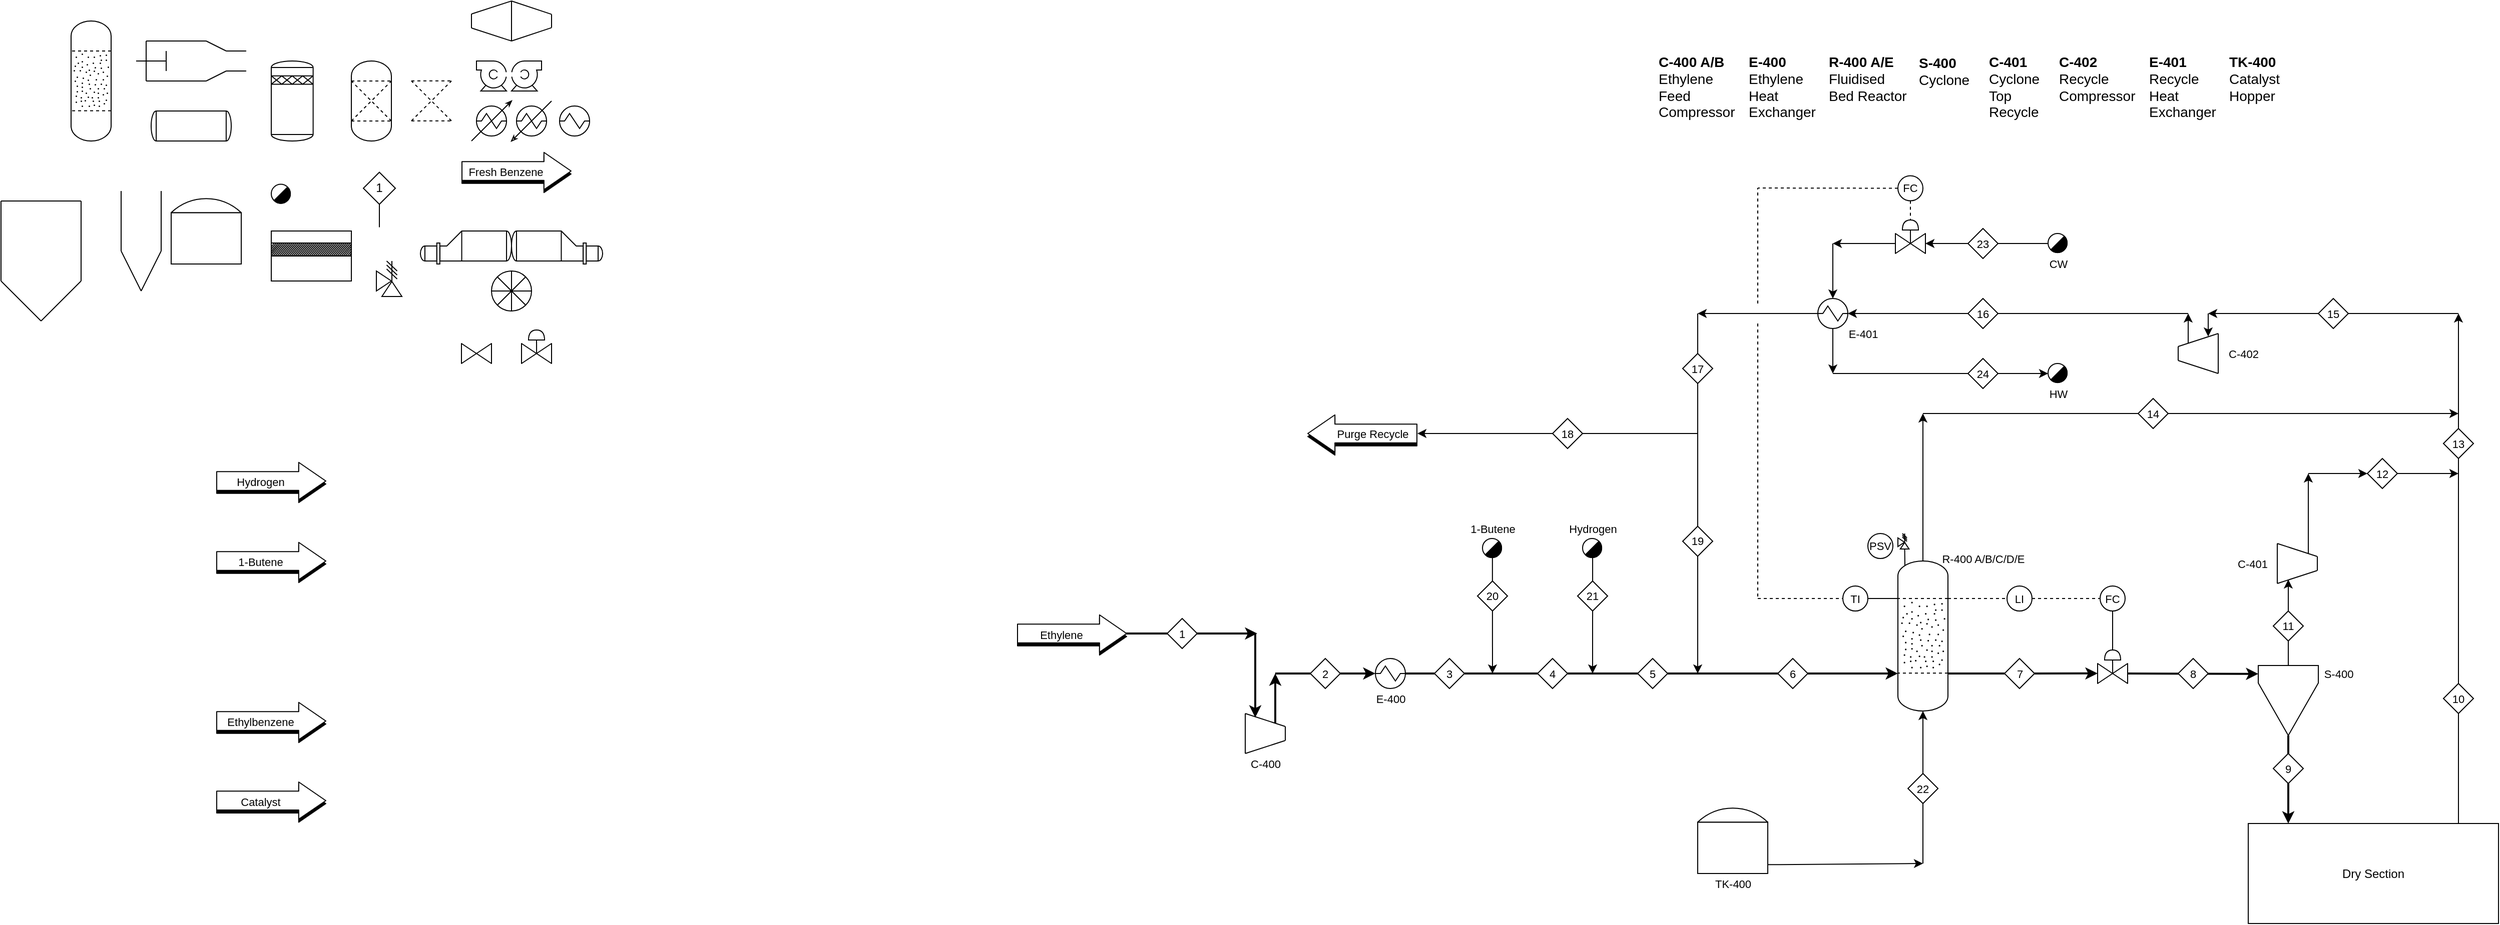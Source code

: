 <mxfile version="14.4.8" type="device"><diagram id="YGBsRg5ddGLBa4kyeDMG" name="Page-1"><mxGraphModel dx="6145" dy="3410" grid="1" gridSize="10" guides="1" tooltips="1" connect="1" arrows="1" fold="1" page="1" pageScale="1" pageWidth="827" pageHeight="1169" math="0" shadow="0"><root><mxCell id="0"/><mxCell id="1" parent="0"/><mxCell id="gGsqOO2hpzaWcfv1csc5-136" value="" style="endArrow=classic;html=1;strokeWidth=1;exitX=0.84;exitY=0;exitDx=0;exitDy=0;exitPerimeter=0;" parent="1" source="gGsqOO2hpzaWcfv1csc5-98" edge="1"><mxGeometry width="50" height="50" relative="1" as="geometry"><mxPoint x="-1680" y="-657.5" as="sourcePoint"/><mxPoint x="-1680" y="-1167.5" as="targetPoint"/></mxGeometry></mxCell><mxCell id="gGsqOO2hpzaWcfv1csc5-119" value="" style="endArrow=classic;html=1;strokeWidth=2;exitX=1;exitY=0.5;exitDx=0;exitDy=0;exitPerimeter=0;" parent="1" source="gGsqOO2hpzaWcfv1csc5-16" edge="1"><mxGeometry width="50" height="50" relative="1" as="geometry"><mxPoint x="-2732" y="-807.5" as="sourcePoint"/><mxPoint x="-2240" y="-807.5" as="targetPoint"/></mxGeometry></mxCell><mxCell id="Da8FCALfoivuoiBRupIR-3" value="" style="shape=flexArrow;endArrow=classic;html=1;width=18.837;endSize=8.691;endWidth=17.388;fillColor=#000000;" parent="1" edge="1"><mxGeometry width="50" height="50" relative="1" as="geometry"><mxPoint x="-3920" y="-757" as="sourcePoint"/><mxPoint x="-3810" y="-757" as="targetPoint"/></mxGeometry></mxCell><mxCell id="Da8FCALfoivuoiBRupIR-4" value="" style="shape=flexArrow;endArrow=classic;html=1;fillColor=#ffffff;width=18.837;endSize=8.691;endWidth=17.388;" parent="1" edge="1"><mxGeometry width="50" height="50" relative="1" as="geometry"><mxPoint x="-3920" y="-760" as="sourcePoint"/><mxPoint x="-3810" y="-760" as="targetPoint"/></mxGeometry></mxCell><mxCell id="Da8FCALfoivuoiBRupIR-5" value="Ethylbenzene" style="edgeLabel;html=1;align=center;verticalAlign=middle;resizable=0;points=[];" parent="Da8FCALfoivuoiBRupIR-4" vertex="1" connectable="0"><mxGeometry x="-0.197" y="-1" relative="1" as="geometry"><mxPoint as="offset"/></mxGeometry></mxCell><mxCell id="Da8FCALfoivuoiBRupIR-24" value="" style="group;rotation=0;" parent="1" vertex="1" connectable="0"><mxGeometry x="-2892" y="-767.5" width="40" height="40" as="geometry"/></mxCell><mxCell id="Da8FCALfoivuoiBRupIR-25" value="" style="endArrow=none;html=1;" parent="Da8FCALfoivuoiBRupIR-24" edge="1"><mxGeometry width="50" height="50" relative="1" as="geometry"><mxPoint y="40" as="sourcePoint"/><mxPoint as="targetPoint"/></mxGeometry></mxCell><mxCell id="Da8FCALfoivuoiBRupIR-26" value="" style="endArrow=none;html=1;" parent="Da8FCALfoivuoiBRupIR-24" edge="1"><mxGeometry width="50" height="50" relative="1" as="geometry"><mxPoint x="40" y="27" as="sourcePoint"/><mxPoint x="40" y="13" as="targetPoint"/></mxGeometry></mxCell><mxCell id="Da8FCALfoivuoiBRupIR-27" value="" style="endArrow=none;html=1;" parent="Da8FCALfoivuoiBRupIR-24" edge="1"><mxGeometry width="50" height="50" relative="1" as="geometry"><mxPoint x="40" y="27" as="sourcePoint"/><mxPoint y="40" as="targetPoint"/></mxGeometry></mxCell><mxCell id="Da8FCALfoivuoiBRupIR-28" value="" style="endArrow=none;html=1;" parent="Da8FCALfoivuoiBRupIR-24" edge="1"><mxGeometry width="50" height="50" relative="1" as="geometry"><mxPoint x="40" y="13" as="sourcePoint"/><mxPoint as="targetPoint"/></mxGeometry></mxCell><mxCell id="Da8FCALfoivuoiBRupIR-34" value="" style="shape=flexArrow;endArrow=classic;html=1;width=18.837;endSize=8.691;endWidth=17.388;fillColor=#000000;" parent="1" edge="1"><mxGeometry width="50" height="50" relative="1" as="geometry"><mxPoint x="-3120" y="-844.5" as="sourcePoint"/><mxPoint x="-3010" y="-844.5" as="targetPoint"/></mxGeometry></mxCell><mxCell id="Da8FCALfoivuoiBRupIR-37" value="" style="shape=flexArrow;endArrow=classic;html=1;width=18.837;endSize=8.691;endWidth=17.388;fillColor=#000000;" parent="1" edge="1"><mxGeometry width="50" height="50" relative="1" as="geometry"><mxPoint x="-3920" y="-917" as="sourcePoint"/><mxPoint x="-3810" y="-917" as="targetPoint"/></mxGeometry></mxCell><mxCell id="Da8FCALfoivuoiBRupIR-38" value="" style="shape=flexArrow;endArrow=classic;html=1;fillColor=#ffffff;width=18.837;endSize=8.691;endWidth=17.388;" parent="1" edge="1"><mxGeometry width="50" height="50" relative="1" as="geometry"><mxPoint x="-3920" y="-920" as="sourcePoint"/><mxPoint x="-3810" y="-920" as="targetPoint"/></mxGeometry></mxCell><mxCell id="Da8FCALfoivuoiBRupIR-39" value="1-Butene" style="edgeLabel;html=1;align=center;verticalAlign=middle;resizable=0;points=[];" parent="Da8FCALfoivuoiBRupIR-38" vertex="1" connectable="0"><mxGeometry x="-0.197" y="-1" relative="1" as="geometry"><mxPoint as="offset"/></mxGeometry></mxCell><mxCell id="Da8FCALfoivuoiBRupIR-40" value="" style="shape=flexArrow;endArrow=classic;html=1;width=18.837;endSize=8.691;endWidth=17.388;fillColor=#000000;" parent="1" edge="1"><mxGeometry width="50" height="50" relative="1" as="geometry"><mxPoint x="-3920" y="-997" as="sourcePoint"/><mxPoint x="-3810" y="-997" as="targetPoint"/></mxGeometry></mxCell><mxCell id="Da8FCALfoivuoiBRupIR-41" value="" style="shape=flexArrow;endArrow=classic;html=1;fillColor=#ffffff;width=18.837;endSize=8.691;endWidth=17.388;" parent="1" edge="1"><mxGeometry width="50" height="50" relative="1" as="geometry"><mxPoint x="-3920" y="-1000" as="sourcePoint"/><mxPoint x="-3810" y="-1000" as="targetPoint"/></mxGeometry></mxCell><mxCell id="Da8FCALfoivuoiBRupIR-42" value="Hydrogen" style="edgeLabel;html=1;align=center;verticalAlign=middle;resizable=0;points=[];" parent="Da8FCALfoivuoiBRupIR-41" vertex="1" connectable="0"><mxGeometry x="-0.197" y="-1" relative="1" as="geometry"><mxPoint as="offset"/></mxGeometry></mxCell><mxCell id="Da8FCALfoivuoiBRupIR-167" value="" style="group" parent="1" vertex="1" connectable="0"><mxGeometry x="-2240" y="-920" width="50" height="150" as="geometry"/></mxCell><mxCell id="Da8FCALfoivuoiBRupIR-95" value="" style="group" parent="Da8FCALfoivuoiBRupIR-167" vertex="1" connectable="0"><mxGeometry width="50" height="150" as="geometry"/></mxCell><mxCell id="Da8FCALfoivuoiBRupIR-48" value="" style="verticalLabelPosition=bottom;outlineConnect=0;align=center;dashed=0;html=1;verticalAlign=top;shape=mxgraph.pid2misc.column;columnType=common" parent="Da8FCALfoivuoiBRupIR-95" vertex="1"><mxGeometry width="50" height="150" as="geometry"/></mxCell><mxCell id="Da8FCALfoivuoiBRupIR-49" value="" style="endArrow=none;dashed=1;html=1;strokeWidth=1;" parent="Da8FCALfoivuoiBRupIR-95" edge="1"><mxGeometry width="50" height="50" relative="1" as="geometry"><mxPoint x="50" y="37.5" as="sourcePoint"/><mxPoint y="37.5" as="targetPoint"/><Array as="points"><mxPoint x="50" y="37.5"/></Array></mxGeometry></mxCell><mxCell id="Da8FCALfoivuoiBRupIR-50" value="" style="endArrow=none;dashed=1;html=1;strokeWidth=1;" parent="Da8FCALfoivuoiBRupIR-95" edge="1"><mxGeometry width="50" height="50" relative="1" as="geometry"><mxPoint x="50" y="112.144" as="sourcePoint"/><mxPoint y="112.144" as="targetPoint"/><Array as="points"><mxPoint x="50" y="112.144"/></Array></mxGeometry></mxCell><mxCell id="Da8FCALfoivuoiBRupIR-52" value="" style="ellipse;whiteSpace=wrap;html=1;aspect=fixed;labelBackgroundColor=#000000;fillColor=#000000;" parent="Da8FCALfoivuoiBRupIR-95" vertex="1"><mxGeometry x="6.25" y="45" width="0.635" height="0.635" as="geometry"/></mxCell><mxCell id="Da8FCALfoivuoiBRupIR-54" value="" style="ellipse;whiteSpace=wrap;html=1;aspect=fixed;labelBackgroundColor=#000000;fillColor=#000000;" parent="Da8FCALfoivuoiBRupIR-95" vertex="1"><mxGeometry x="20" y="54.375" width="0.635" height="0.635" as="geometry"/></mxCell><mxCell id="Da8FCALfoivuoiBRupIR-57" value="" style="ellipse;whiteSpace=wrap;html=1;aspect=fixed;labelBackgroundColor=#000000;fillColor=#000000;" parent="Da8FCALfoivuoiBRupIR-95" vertex="1"><mxGeometry x="11.25" y="61.875" width="0.635" height="0.635" as="geometry"/></mxCell><mxCell id="Da8FCALfoivuoiBRupIR-58" value="" style="ellipse;whiteSpace=wrap;html=1;aspect=fixed;labelBackgroundColor=#000000;fillColor=#000000;" parent="Da8FCALfoivuoiBRupIR-95" vertex="1"><mxGeometry x="43.75" y="48.75" width="0.635" height="0.635" as="geometry"/></mxCell><mxCell id="Da8FCALfoivuoiBRupIR-59" value="" style="ellipse;whiteSpace=wrap;html=1;aspect=fixed;labelBackgroundColor=#000000;fillColor=#000000;" parent="Da8FCALfoivuoiBRupIR-95" vertex="1"><mxGeometry x="13.75" y="82.5" width="0.635" height="0.635" as="geometry"/></mxCell><mxCell id="Da8FCALfoivuoiBRupIR-60" value="" style="ellipse;whiteSpace=wrap;html=1;aspect=fixed;labelBackgroundColor=#000000;fillColor=#000000;" parent="Da8FCALfoivuoiBRupIR-95" vertex="1"><mxGeometry x="5" y="75" width="0.635" height="0.635" as="geometry"/></mxCell><mxCell id="Da8FCALfoivuoiBRupIR-61" value="" style="ellipse;whiteSpace=wrap;html=1;aspect=fixed;labelBackgroundColor=#000000;fillColor=#000000;" parent="Da8FCALfoivuoiBRupIR-95" vertex="1"><mxGeometry x="15" y="71.25" width="0.635" height="0.635" as="geometry"/></mxCell><mxCell id="Da8FCALfoivuoiBRupIR-62" value="" style="ellipse;whiteSpace=wrap;html=1;aspect=fixed;labelBackgroundColor=#000000;fillColor=#000000;" parent="Da8FCALfoivuoiBRupIR-95" vertex="1"><mxGeometry x="28.75" y="45" width="0.635" height="0.635" as="geometry"/></mxCell><mxCell id="Da8FCALfoivuoiBRupIR-65" value="" style="ellipse;whiteSpace=wrap;html=1;aspect=fixed;labelBackgroundColor=#000000;fillColor=#000000;" parent="Da8FCALfoivuoiBRupIR-95" vertex="1"><mxGeometry x="31.25" y="73.125" width="0.635" height="0.635" as="geometry"/></mxCell><mxCell id="Da8FCALfoivuoiBRupIR-66" value="" style="ellipse;whiteSpace=wrap;html=1;aspect=fixed;labelBackgroundColor=#000000;fillColor=#000000;" parent="Da8FCALfoivuoiBRupIR-95" vertex="1"><mxGeometry x="33.75" y="95.625" width="0.635" height="0.635" as="geometry"/></mxCell><mxCell id="Da8FCALfoivuoiBRupIR-68" value="" style="ellipse;whiteSpace=wrap;html=1;aspect=fixed;labelBackgroundColor=#000000;fillColor=#000000;" parent="Da8FCALfoivuoiBRupIR-95" vertex="1"><mxGeometry x="23.75" y="84.375" width="0.635" height="0.635" as="geometry"/></mxCell><mxCell id="Da8FCALfoivuoiBRupIR-69" value="" style="ellipse;whiteSpace=wrap;html=1;aspect=fixed;labelBackgroundColor=#000000;fillColor=#000000;" parent="Da8FCALfoivuoiBRupIR-95" vertex="1"><mxGeometry x="17.5" y="99.375" width="0.635" height="0.635" as="geometry"/></mxCell><mxCell id="Da8FCALfoivuoiBRupIR-70" value="" style="ellipse;whiteSpace=wrap;html=1;aspect=fixed;labelBackgroundColor=#000000;fillColor=#000000;" parent="Da8FCALfoivuoiBRupIR-95" vertex="1"><mxGeometry x="41.25" y="84.375" width="0.635" height="0.635" as="geometry"/></mxCell><mxCell id="Da8FCALfoivuoiBRupIR-71" value="" style="ellipse;whiteSpace=wrap;html=1;aspect=fixed;labelBackgroundColor=#000000;fillColor=#000000;" parent="Da8FCALfoivuoiBRupIR-95" vertex="1"><mxGeometry x="40" y="63.75" width="0.635" height="0.635" as="geometry"/></mxCell><mxCell id="Da8FCALfoivuoiBRupIR-72" value="" style="ellipse;whiteSpace=wrap;html=1;aspect=fixed;labelBackgroundColor=#000000;fillColor=#000000;" parent="Da8FCALfoivuoiBRupIR-95" vertex="1"><mxGeometry x="30" y="58.125" width="0.635" height="0.635" as="geometry"/></mxCell><mxCell id="Da8FCALfoivuoiBRupIR-73" value="" style="ellipse;whiteSpace=wrap;html=1;aspect=fixed;labelBackgroundColor=#000000;fillColor=#000000;" parent="Da8FCALfoivuoiBRupIR-95" vertex="1"><mxGeometry x="12.5" y="95.625" width="0.635" height="0.635" as="geometry"/></mxCell><mxCell id="Da8FCALfoivuoiBRupIR-74" value="" style="ellipse;whiteSpace=wrap;html=1;aspect=fixed;labelBackgroundColor=#000000;fillColor=#000000;" parent="Da8FCALfoivuoiBRupIR-95" vertex="1"><mxGeometry x="23.75" y="67.5" width="0.635" height="0.635" as="geometry"/></mxCell><mxCell id="Da8FCALfoivuoiBRupIR-75" value="" style="ellipse;whiteSpace=wrap;html=1;aspect=fixed;labelBackgroundColor=#000000;fillColor=#000000;" parent="Da8FCALfoivuoiBRupIR-95" vertex="1"><mxGeometry x="7.5" y="88.125" width="0.635" height="0.635" as="geometry"/></mxCell><mxCell id="Da8FCALfoivuoiBRupIR-76" value="" style="ellipse;whiteSpace=wrap;html=1;aspect=fixed;labelBackgroundColor=#000000;fillColor=#000000;" parent="Da8FCALfoivuoiBRupIR-95" vertex="1"><mxGeometry x="6.25" y="101.25" width="0.635" height="0.635" as="geometry"/></mxCell><mxCell id="Da8FCALfoivuoiBRupIR-77" value="" style="ellipse;whiteSpace=wrap;html=1;aspect=fixed;labelBackgroundColor=#000000;fillColor=#000000;" parent="Da8FCALfoivuoiBRupIR-95" vertex="1"><mxGeometry x="33.75" y="84.375" width="0.635" height="0.635" as="geometry"/></mxCell><mxCell id="Da8FCALfoivuoiBRupIR-78" value="" style="ellipse;whiteSpace=wrap;html=1;aspect=fixed;labelBackgroundColor=#000000;fillColor=#000000;" parent="Da8FCALfoivuoiBRupIR-95" vertex="1"><mxGeometry x="40" y="91.875" width="0.635" height="0.635" as="geometry"/></mxCell><mxCell id="Da8FCALfoivuoiBRupIR-79" value="" style="ellipse;whiteSpace=wrap;html=1;aspect=fixed;labelBackgroundColor=#000000;fillColor=#000000;" parent="Da8FCALfoivuoiBRupIR-95" vertex="1"><mxGeometry x="41.25" y="103.125" width="0.635" height="0.635" as="geometry"/></mxCell><mxCell id="Da8FCALfoivuoiBRupIR-80" value="" style="ellipse;whiteSpace=wrap;html=1;aspect=fixed;labelBackgroundColor=#000000;fillColor=#000000;" parent="Da8FCALfoivuoiBRupIR-95" vertex="1"><mxGeometry x="22.5" y="78.75" width="0.635" height="0.635" as="geometry"/></mxCell><mxCell id="Da8FCALfoivuoiBRupIR-81" value="" style="ellipse;whiteSpace=wrap;html=1;aspect=fixed;labelBackgroundColor=#000000;fillColor=#000000;" parent="Da8FCALfoivuoiBRupIR-95" vertex="1"><mxGeometry x="36.25" y="52.5" width="0.635" height="0.635" as="geometry"/></mxCell><mxCell id="Da8FCALfoivuoiBRupIR-82" value="" style="ellipse;whiteSpace=wrap;html=1;aspect=fixed;labelBackgroundColor=#000000;fillColor=#000000;" parent="Da8FCALfoivuoiBRupIR-95" vertex="1"><mxGeometry x="13.75" y="50.625" width="0.635" height="0.635" as="geometry"/></mxCell><mxCell id="Da8FCALfoivuoiBRupIR-83" value="" style="ellipse;whiteSpace=wrap;html=1;aspect=fixed;labelBackgroundColor=#000000;fillColor=#000000;" parent="Da8FCALfoivuoiBRupIR-95" vertex="1"><mxGeometry x="18.75" y="90" width="0.635" height="0.635" as="geometry"/></mxCell><mxCell id="Da8FCALfoivuoiBRupIR-84" value="" style="ellipse;whiteSpace=wrap;html=1;aspect=fixed;labelBackgroundColor=#000000;fillColor=#000000;" parent="Da8FCALfoivuoiBRupIR-95" vertex="1"><mxGeometry x="26.25" y="95.625" width="0.635" height="0.635" as="geometry"/></mxCell><mxCell id="Da8FCALfoivuoiBRupIR-85" value="" style="ellipse;whiteSpace=wrap;html=1;aspect=fixed;labelBackgroundColor=#000000;fillColor=#000000;" parent="Da8FCALfoivuoiBRupIR-95" vertex="1"><mxGeometry x="28.75" y="105" width="0.635" height="0.635" as="geometry"/></mxCell><mxCell id="Da8FCALfoivuoiBRupIR-86" value="" style="ellipse;whiteSpace=wrap;html=1;aspect=fixed;labelBackgroundColor=#000000;fillColor=#000000;" parent="Da8FCALfoivuoiBRupIR-95" vertex="1"><mxGeometry x="40" y="73.125" width="0.635" height="0.635" as="geometry"/></mxCell><mxCell id="Da8FCALfoivuoiBRupIR-87" value="" style="ellipse;whiteSpace=wrap;html=1;aspect=fixed;labelBackgroundColor=#000000;fillColor=#000000;" parent="Da8FCALfoivuoiBRupIR-95" vertex="1"><mxGeometry x="33.75" y="65.625" width="0.635" height="0.635" as="geometry"/></mxCell><mxCell id="Da8FCALfoivuoiBRupIR-88" value="" style="ellipse;whiteSpace=wrap;html=1;aspect=fixed;labelBackgroundColor=#000000;fillColor=#000000;" parent="Da8FCALfoivuoiBRupIR-95" vertex="1"><mxGeometry x="8.75" y="52.5" width="0.635" height="0.635" as="geometry"/></mxCell><mxCell id="Da8FCALfoivuoiBRupIR-89" value="" style="ellipse;whiteSpace=wrap;html=1;aspect=fixed;labelBackgroundColor=#000000;fillColor=#000000;" parent="Da8FCALfoivuoiBRupIR-95" vertex="1"><mxGeometry x="3.75" y="61.875" width="0.635" height="0.635" as="geometry"/></mxCell><mxCell id="Da8FCALfoivuoiBRupIR-90" value="" style="ellipse;whiteSpace=wrap;html=1;aspect=fixed;labelBackgroundColor=#000000;fillColor=#000000;" parent="Da8FCALfoivuoiBRupIR-95" vertex="1"><mxGeometry x="18.75" y="63.75" width="0.635" height="0.635" as="geometry"/></mxCell><mxCell id="Da8FCALfoivuoiBRupIR-91" value="" style="ellipse;whiteSpace=wrap;html=1;aspect=fixed;labelBackgroundColor=#000000;fillColor=#000000;" parent="Da8FCALfoivuoiBRupIR-95" vertex="1"><mxGeometry x="21.25" y="45" width="0.635" height="0.635" as="geometry"/></mxCell><mxCell id="Da8FCALfoivuoiBRupIR-92" value="" style="ellipse;whiteSpace=wrap;html=1;aspect=fixed;labelBackgroundColor=#000000;fillColor=#000000;" parent="Da8FCALfoivuoiBRupIR-95" vertex="1"><mxGeometry x="37.5" y="78.75" width="0.635" height="0.635" as="geometry"/></mxCell><mxCell id="Da8FCALfoivuoiBRupIR-93" value="" style="ellipse;whiteSpace=wrap;html=1;aspect=fixed;labelBackgroundColor=#000000;fillColor=#000000;" parent="Da8FCALfoivuoiBRupIR-95" vertex="1"><mxGeometry x="27.5" y="52.5" width="0.635" height="0.635" as="geometry"/></mxCell><mxCell id="Da8FCALfoivuoiBRupIR-94" value="" style="ellipse;whiteSpace=wrap;html=1;aspect=fixed;labelBackgroundColor=#000000;fillColor=#000000;" parent="Da8FCALfoivuoiBRupIR-95" vertex="1"><mxGeometry x="36.25" y="43.125" width="0.635" height="0.635" as="geometry"/></mxCell><mxCell id="Da8FCALfoivuoiBRupIR-137" value="" style="ellipse;whiteSpace=wrap;html=1;aspect=fixed;labelBackgroundColor=#000000;fillColor=#000000;" parent="Da8FCALfoivuoiBRupIR-95" vertex="1"><mxGeometry x="30" y="79.387" width="0.635" height="0.635" as="geometry"/></mxCell><mxCell id="Da8FCALfoivuoiBRupIR-139" value="" style="ellipse;whiteSpace=wrap;html=1;aspect=fixed;labelBackgroundColor=#000000;fillColor=#000000;" parent="Da8FCALfoivuoiBRupIR-167" vertex="1"><mxGeometry x="7.5" y="70" width="0.635" height="0.635" as="geometry"/></mxCell><mxCell id="Da8FCALfoivuoiBRupIR-140" value="" style="ellipse;whiteSpace=wrap;html=1;aspect=fixed;labelBackgroundColor=#000000;fillColor=#000000;" parent="Da8FCALfoivuoiBRupIR-167" vertex="1"><mxGeometry x="22.5" y="61.25" width="0.635" height="0.635" as="geometry"/></mxCell><mxCell id="Da8FCALfoivuoiBRupIR-141" value="" style="ellipse;whiteSpace=wrap;html=1;aspect=fixed;labelBackgroundColor=#000000;fillColor=#000000;" parent="Da8FCALfoivuoiBRupIR-167" vertex="1"><mxGeometry x="21.25" y="73.75" width="0.635" height="0.635" as="geometry"/></mxCell><mxCell id="Da8FCALfoivuoiBRupIR-142" value="" style="ellipse;whiteSpace=wrap;html=1;aspect=fixed;labelBackgroundColor=#000000;fillColor=#000000;" parent="Da8FCALfoivuoiBRupIR-167" vertex="1"><mxGeometry x="13.75" y="106.25" width="0.635" height="0.635" as="geometry"/></mxCell><mxCell id="Da8FCALfoivuoiBRupIR-143" value="" style="ellipse;whiteSpace=wrap;html=1;aspect=fixed;labelBackgroundColor=#000000;fillColor=#000000;" parent="Da8FCALfoivuoiBRupIR-167" vertex="1"><mxGeometry x="6.25" y="93.75" width="0.635" height="0.635" as="geometry"/></mxCell><mxCell id="Da8FCALfoivuoiBRupIR-144" value="" style="ellipse;whiteSpace=wrap;html=1;aspect=fixed;labelBackgroundColor=#000000;fillColor=#000000;" parent="Da8FCALfoivuoiBRupIR-167" vertex="1"><mxGeometry x="12.5" y="100" width="0.635" height="0.635" as="geometry"/></mxCell><mxCell id="Da8FCALfoivuoiBRupIR-145" value="" style="ellipse;whiteSpace=wrap;html=1;aspect=fixed;labelBackgroundColor=#000000;fillColor=#000000;" parent="Da8FCALfoivuoiBRupIR-167" vertex="1"><mxGeometry x="22.5" y="106.25" width="0.635" height="0.635" as="geometry"/></mxCell><mxCell id="Da8FCALfoivuoiBRupIR-146" value="" style="ellipse;whiteSpace=wrap;html=1;aspect=fixed;labelBackgroundColor=#000000;fillColor=#000000;" parent="Da8FCALfoivuoiBRupIR-167" vertex="1"><mxGeometry x="27.5" y="100" width="0.635" height="0.635" as="geometry"/></mxCell><mxCell id="Da8FCALfoivuoiBRupIR-147" value="" style="ellipse;whiteSpace=wrap;html=1;aspect=fixed;labelBackgroundColor=#000000;fillColor=#000000;" parent="Da8FCALfoivuoiBRupIR-167" vertex="1"><mxGeometry x="46.25" y="57.5" width="0.635" height="0.635" as="geometry"/></mxCell><mxCell id="Da8FCALfoivuoiBRupIR-148" value="" style="ellipse;whiteSpace=wrap;html=1;aspect=fixed;labelBackgroundColor=#000000;fillColor=#000000;" parent="Da8FCALfoivuoiBRupIR-167" vertex="1"><mxGeometry x="37.5" y="58.75" width="0.635" height="0.635" as="geometry"/></mxCell><mxCell id="Da8FCALfoivuoiBRupIR-149" value="" style="ellipse;whiteSpace=wrap;html=1;aspect=fixed;labelBackgroundColor=#000000;fillColor=#000000;" parent="Da8FCALfoivuoiBRupIR-167" vertex="1"><mxGeometry x="45" y="68.75" width="0.635" height="0.635" as="geometry"/></mxCell><mxCell id="Da8FCALfoivuoiBRupIR-150" value="" style="ellipse;whiteSpace=wrap;html=1;aspect=fixed;labelBackgroundColor=#000000;fillColor=#000000;" parent="Da8FCALfoivuoiBRupIR-167" vertex="1"><mxGeometry x="28.75" y="88.75" width="0.635" height="0.635" as="geometry"/></mxCell><mxCell id="Da8FCALfoivuoiBRupIR-151" value="" style="ellipse;whiteSpace=wrap;html=1;aspect=fixed;labelBackgroundColor=#000000;fillColor=#000000;" parent="Da8FCALfoivuoiBRupIR-167" vertex="1"><mxGeometry x="35" y="100" width="0.635" height="0.635" as="geometry"/></mxCell><mxCell id="Da8FCALfoivuoiBRupIR-152" value="" style="ellipse;whiteSpace=wrap;html=1;aspect=fixed;labelBackgroundColor=#000000;fillColor=#000000;" parent="Da8FCALfoivuoiBRupIR-167" vertex="1"><mxGeometry x="43.75" y="98.75" width="0.635" height="0.635" as="geometry"/></mxCell><mxCell id="Da8FCALfoivuoiBRupIR-153" value="" style="ellipse;whiteSpace=wrap;html=1;aspect=fixed;labelBackgroundColor=#000000;fillColor=#000000;" parent="Da8FCALfoivuoiBRupIR-167" vertex="1"><mxGeometry x="7.5" y="81.25" width="0.635" height="0.635" as="geometry"/></mxCell><mxCell id="Da8FCALfoivuoiBRupIR-154" value="" style="ellipse;whiteSpace=wrap;html=1;aspect=fixed;labelBackgroundColor=#000000;fillColor=#000000;" parent="Da8FCALfoivuoiBRupIR-167" vertex="1"><mxGeometry x="13.75" y="77.5" width="0.635" height="0.635" as="geometry"/></mxCell><mxCell id="Da8FCALfoivuoiBRupIR-155" value="" style="ellipse;whiteSpace=wrap;html=1;aspect=fixed;labelBackgroundColor=#000000;fillColor=#000000;" parent="Da8FCALfoivuoiBRupIR-167" vertex="1"><mxGeometry x="5" y="56.25" width="0.635" height="0.635" as="geometry"/></mxCell><mxCell id="Da8FCALfoivuoiBRupIR-156" value="" style="ellipse;whiteSpace=wrap;html=1;aspect=fixed;labelBackgroundColor=#000000;fillColor=#000000;" parent="Da8FCALfoivuoiBRupIR-167" vertex="1"><mxGeometry x="13.75" y="57.5" width="0.635" height="0.635" as="geometry"/></mxCell><mxCell id="Da8FCALfoivuoiBRupIR-157" value="" style="ellipse;whiteSpace=wrap;html=1;aspect=fixed;labelBackgroundColor=#000000;fillColor=#000000;" parent="Da8FCALfoivuoiBRupIR-167" vertex="1"><mxGeometry x="13.75" y="41.25" width="0.635" height="0.635" as="geometry"/></mxCell><mxCell id="Da8FCALfoivuoiBRupIR-158" value="" style="ellipse;whiteSpace=wrap;html=1;aspect=fixed;labelBackgroundColor=#000000;fillColor=#000000;" parent="Da8FCALfoivuoiBRupIR-167" vertex="1"><mxGeometry x="28.75" y="62.5" width="0.635" height="0.635" as="geometry"/></mxCell><mxCell id="Da8FCALfoivuoiBRupIR-159" value="" style="ellipse;whiteSpace=wrap;html=1;aspect=fixed;labelBackgroundColor=#000000;fillColor=#000000;" parent="Da8FCALfoivuoiBRupIR-167" vertex="1"><mxGeometry x="43.75" y="80" width="0.635" height="0.635" as="geometry"/></mxCell><mxCell id="Da8FCALfoivuoiBRupIR-160" value="" style="ellipse;whiteSpace=wrap;html=1;aspect=fixed;labelBackgroundColor=#000000;fillColor=#000000;" parent="Da8FCALfoivuoiBRupIR-167" vertex="1"><mxGeometry x="21.25" y="95" width="0.635" height="0.635" as="geometry"/></mxCell><mxCell id="Da8FCALfoivuoiBRupIR-161" value="" style="ellipse;whiteSpace=wrap;html=1;aspect=fixed;labelBackgroundColor=#000000;fillColor=#000000;" parent="Da8FCALfoivuoiBRupIR-167" vertex="1"><mxGeometry x="13.75" y="87.5" width="0.635" height="0.635" as="geometry"/></mxCell><mxCell id="Da8FCALfoivuoiBRupIR-162" value="" style="ellipse;whiteSpace=wrap;html=1;aspect=fixed;labelBackgroundColor=#000000;fillColor=#000000;" parent="Da8FCALfoivuoiBRupIR-167" vertex="1"><mxGeometry x="35" y="106.25" width="0.635" height="0.635" as="geometry"/></mxCell><mxCell id="Da8FCALfoivuoiBRupIR-163" value="" style="ellipse;whiteSpace=wrap;html=1;aspect=fixed;labelBackgroundColor=#000000;fillColor=#000000;" parent="Da8FCALfoivuoiBRupIR-167" vertex="1"><mxGeometry x="33.75" y="90" width="0.635" height="0.635" as="geometry"/></mxCell><mxCell id="Da8FCALfoivuoiBRupIR-164" value="" style="ellipse;whiteSpace=wrap;html=1;aspect=fixed;labelBackgroundColor=#000000;fillColor=#000000;" parent="Da8FCALfoivuoiBRupIR-167" vertex="1"><mxGeometry x="45" y="90" width="0.635" height="0.635" as="geometry"/></mxCell><mxCell id="Da8FCALfoivuoiBRupIR-165" value="" style="ellipse;whiteSpace=wrap;html=1;aspect=fixed;labelBackgroundColor=#000000;fillColor=#000000;" parent="Da8FCALfoivuoiBRupIR-167" vertex="1"><mxGeometry x="37.5" y="48.75" width="0.635" height="0.635" as="geometry"/></mxCell><mxCell id="Da8FCALfoivuoiBRupIR-166" value="" style="ellipse;whiteSpace=wrap;html=1;aspect=fixed;labelBackgroundColor=#000000;fillColor=#000000;" parent="Da8FCALfoivuoiBRupIR-167" vertex="1"><mxGeometry x="43.75" y="42.5" width="0.635" height="0.635" as="geometry"/></mxCell><mxCell id="Da8FCALfoivuoiBRupIR-241" value="" style="endArrow=classic;html=1;strokeWidth=1;" parent="1" edge="1"><mxGeometry width="50" height="50" relative="1" as="geometry"><mxPoint x="-2215" y="-1067.5" as="sourcePoint"/><mxPoint x="-1680" y="-1067.5" as="targetPoint"/></mxGeometry></mxCell><mxCell id="Da8FCALfoivuoiBRupIR-255" value="" style="shape=mxgraph.pid.heat_exchangers.condenser;html=1;pointerEvents=1;align=center;verticalLabelPosition=bottom;verticalAlign=top;dashed=0;" parent="1" vertex="1"><mxGeometry x="-3665" y="-1380" width="40" height="40" as="geometry"/></mxCell><mxCell id="Da8FCALfoivuoiBRupIR-256" value="" style="shape=mxgraph.pid.heat_exchangers.heater;html=1;pointerEvents=1;align=center;verticalLabelPosition=bottom;verticalAlign=top;dashed=0;" parent="1" vertex="1"><mxGeometry x="-3625" y="-1380" width="40" height="40" as="geometry"/></mxCell><mxCell id="Da8FCALfoivuoiBRupIR-257" value="" style="shape=flexArrow;endArrow=classic;html=1;width=18.837;endSize=8.691;endWidth=17.388;fillColor=#000000;" parent="1" edge="1"><mxGeometry width="50" height="50" relative="1" as="geometry"><mxPoint x="-3675" y="-1307.0" as="sourcePoint"/><mxPoint x="-3565" y="-1307.0" as="targetPoint"/></mxGeometry></mxCell><mxCell id="Da8FCALfoivuoiBRupIR-258" value="" style="shape=flexArrow;endArrow=classic;html=1;fillColor=#ffffff;width=18.837;endSize=8.691;endWidth=17.388;" parent="1" edge="1"><mxGeometry width="50" height="50" relative="1" as="geometry"><mxPoint x="-3675" y="-1310" as="sourcePoint"/><mxPoint x="-3565" y="-1310" as="targetPoint"/></mxGeometry></mxCell><mxCell id="Da8FCALfoivuoiBRupIR-259" value="Fresh Benzene" style="edgeLabel;html=1;align=center;verticalAlign=middle;resizable=0;points=[];" parent="Da8FCALfoivuoiBRupIR-258" vertex="1" connectable="0"><mxGeometry x="-0.197" y="-1" relative="1" as="geometry"><mxPoint as="offset"/></mxGeometry></mxCell><mxCell id="Da8FCALfoivuoiBRupIR-260" value="" style="shape=mxgraph.pid.pumps.centrifugal_pump_3;html=1;pointerEvents=1;align=center;verticalLabelPosition=bottom;verticalAlign=top;dashed=0;" parent="1" vertex="1"><mxGeometry x="-3660" y="-1420" width="30" height="30" as="geometry"/></mxCell><mxCell id="Da8FCALfoivuoiBRupIR-261" value="" style="shape=mxgraph.pid.pumps.centrifugal_pump_1;html=1;pointerEvents=1;align=center;verticalLabelPosition=bottom;verticalAlign=top;dashed=0;" parent="1" vertex="1"><mxGeometry x="-3625" y="-1420" width="30" height="30" as="geometry"/></mxCell><mxCell id="Da8FCALfoivuoiBRupIR-262" value="" style="endArrow=none;dashed=1;html=1;fillColor=#000000;strokeWidth=1;" parent="1" edge="1"><mxGeometry width="50" height="50" relative="1" as="geometry"><mxPoint x="-3725" y="-1360.1" as="sourcePoint"/><mxPoint x="-3685" y="-1400.1" as="targetPoint"/></mxGeometry></mxCell><mxCell id="Da8FCALfoivuoiBRupIR-263" value="" style="endArrow=none;dashed=1;html=1;fillColor=#000000;strokeWidth=1;" parent="1" edge="1"><mxGeometry width="50" height="50" relative="1" as="geometry"><mxPoint x="-3685" y="-1360.1" as="sourcePoint"/><mxPoint x="-3725" y="-1400.1" as="targetPoint"/></mxGeometry></mxCell><mxCell id="Da8FCALfoivuoiBRupIR-264" value="" style="endArrow=none;dashed=1;html=1;strokeWidth=1;fillColor=#000000;" parent="1" edge="1"><mxGeometry width="50" height="50" relative="1" as="geometry"><mxPoint x="-3725" y="-1360.1" as="sourcePoint"/><mxPoint x="-3685" y="-1360.1" as="targetPoint"/></mxGeometry></mxCell><mxCell id="Da8FCALfoivuoiBRupIR-265" value="" style="endArrow=none;dashed=1;html=1;strokeWidth=1;fillColor=#000000;" parent="1" edge="1"><mxGeometry width="50" height="50" relative="1" as="geometry"><mxPoint x="-3725" y="-1400.1" as="sourcePoint"/><mxPoint x="-3685" y="-1400.1" as="targetPoint"/></mxGeometry></mxCell><mxCell id="Da8FCALfoivuoiBRupIR-266" value="" style="verticalLabelPosition=bottom;outlineConnect=0;align=center;dashed=0;html=1;verticalAlign=top;shape=mxgraph.pid2misc.column;columnType=common" parent="1" vertex="1"><mxGeometry x="-3785" y="-1420" width="40" height="80" as="geometry"/></mxCell><mxCell id="Da8FCALfoivuoiBRupIR-267" value="" style="endArrow=none;dashed=1;html=1;fillColor=#000000;strokeWidth=1;" parent="1" edge="1"><mxGeometry width="50" height="50" relative="1" as="geometry"><mxPoint x="-3785" y="-1360" as="sourcePoint"/><mxPoint x="-3745" y="-1400" as="targetPoint"/></mxGeometry></mxCell><mxCell id="Da8FCALfoivuoiBRupIR-268" value="" style="endArrow=none;dashed=1;html=1;fillColor=#000000;strokeWidth=1;" parent="1" edge="1"><mxGeometry width="50" height="50" relative="1" as="geometry"><mxPoint x="-3745" y="-1360" as="sourcePoint"/><mxPoint x="-3785" y="-1400" as="targetPoint"/></mxGeometry></mxCell><mxCell id="Da8FCALfoivuoiBRupIR-269" value="" style="endArrow=none;dashed=1;html=1;strokeWidth=1;fillColor=#000000;" parent="1" edge="1"><mxGeometry width="50" height="50" relative="1" as="geometry"><mxPoint x="-3785" y="-1360" as="sourcePoint"/><mxPoint x="-3745" y="-1360" as="targetPoint"/></mxGeometry></mxCell><mxCell id="Da8FCALfoivuoiBRupIR-270" value="" style="endArrow=none;dashed=1;html=1;strokeWidth=1;fillColor=#000000;" parent="1" edge="1"><mxGeometry width="50" height="50" relative="1" as="geometry"><mxPoint x="-3785" y="-1400" as="sourcePoint"/><mxPoint x="-3745" y="-1400" as="targetPoint"/></mxGeometry></mxCell><mxCell id="Da8FCALfoivuoiBRupIR-271" value="" style="group" parent="1" vertex="1" connectable="0"><mxGeometry x="-3625" y="-1480" width="40" height="40" as="geometry"/></mxCell><mxCell id="Da8FCALfoivuoiBRupIR-272" value="" style="endArrow=none;html=1;" parent="Da8FCALfoivuoiBRupIR-271" edge="1"><mxGeometry width="50" height="50" relative="1" as="geometry"><mxPoint y="40" as="sourcePoint"/><mxPoint as="targetPoint"/></mxGeometry></mxCell><mxCell id="Da8FCALfoivuoiBRupIR-273" value="" style="endArrow=none;html=1;" parent="Da8FCALfoivuoiBRupIR-271" edge="1"><mxGeometry width="50" height="50" relative="1" as="geometry"><mxPoint x="40" y="26.667" as="sourcePoint"/><mxPoint x="40" y="13.333" as="targetPoint"/></mxGeometry></mxCell><mxCell id="Da8FCALfoivuoiBRupIR-274" value="" style="endArrow=none;html=1;" parent="Da8FCALfoivuoiBRupIR-271" edge="1"><mxGeometry width="50" height="50" relative="1" as="geometry"><mxPoint x="40" y="26.667" as="sourcePoint"/><mxPoint y="40" as="targetPoint"/></mxGeometry></mxCell><mxCell id="Da8FCALfoivuoiBRupIR-275" value="" style="endArrow=none;html=1;" parent="Da8FCALfoivuoiBRupIR-271" edge="1"><mxGeometry width="50" height="50" relative="1" as="geometry"><mxPoint x="40" y="13.333" as="sourcePoint"/><mxPoint as="targetPoint"/></mxGeometry></mxCell><mxCell id="Da8FCALfoivuoiBRupIR-276" value="" style="shape=mxgraph.pid.heat_exchangers.reboiler;html=1;pointerEvents=1;align=center;verticalLabelPosition=bottom;verticalAlign=top;dashed=0;flipH=0;direction=east;flipV=0;" parent="1" vertex="1"><mxGeometry x="-3716" y="-1250" width="91" height="33" as="geometry"/></mxCell><mxCell id="Da8FCALfoivuoiBRupIR-277" value="" style="shape=mxgraph.pid.heat_exchangers.reboiler;html=1;pointerEvents=1;align=center;verticalLabelPosition=bottom;verticalAlign=top;dashed=0;flipH=1;" parent="1" vertex="1"><mxGeometry x="-3625" y="-1250" width="91" height="33" as="geometry"/></mxCell><mxCell id="Da8FCALfoivuoiBRupIR-278" value="" style="group;rotation=-180;" parent="1" vertex="1" connectable="0"><mxGeometry x="-3665" y="-1480" width="40" height="40" as="geometry"/></mxCell><mxCell id="Da8FCALfoivuoiBRupIR-279" value="" style="endArrow=none;html=1;" parent="Da8FCALfoivuoiBRupIR-278" edge="1"><mxGeometry width="50" height="50" relative="1" as="geometry"><mxPoint x="40" as="sourcePoint"/><mxPoint x="40" y="40" as="targetPoint"/></mxGeometry></mxCell><mxCell id="Da8FCALfoivuoiBRupIR-280" value="" style="endArrow=none;html=1;" parent="Da8FCALfoivuoiBRupIR-278" edge="1"><mxGeometry width="50" height="50" relative="1" as="geometry"><mxPoint y="13" as="sourcePoint"/><mxPoint y="27" as="targetPoint"/></mxGeometry></mxCell><mxCell id="Da8FCALfoivuoiBRupIR-281" value="" style="endArrow=none;html=1;" parent="Da8FCALfoivuoiBRupIR-278" edge="1"><mxGeometry width="50" height="50" relative="1" as="geometry"><mxPoint y="13" as="sourcePoint"/><mxPoint x="40" as="targetPoint"/></mxGeometry></mxCell><mxCell id="Da8FCALfoivuoiBRupIR-282" value="" style="endArrow=none;html=1;" parent="Da8FCALfoivuoiBRupIR-278" edge="1"><mxGeometry width="50" height="50" relative="1" as="geometry"><mxPoint y="27" as="sourcePoint"/><mxPoint x="40" y="40" as="targetPoint"/></mxGeometry></mxCell><mxCell id="Da8FCALfoivuoiBRupIR-283" value="" style="shape=stencil(tVbRjoIwEPwaHjFA4Q4fL+i93FdULNijtqSgcH9/pYuJyNnDpiQk0hmYnd3tUj2UNSdcEy8KcFOTvPXQzouiK5YUH5iCI8WcANwmG5QCwvGZAPjFRV754tIqdCcvZ+CbVoqKdPTYju9SfiKStsB2gMXBsER7L/hQ4HChLBecKxdU8EZjnw/8AedVKcWFHyfEja7xEHBG3OizuA6Z9vfxo+AHlu+bty0Aj2GnIozy5yLpUhUsc3XDsCyJr+79guESJEZBOQYI0bgeIyRjhTtC6ru3QoD7iUbv4542vhQtHko64V41PE3brnTrJh0vz3qp4ZyJhjx9CmUKn205jT7ZpygrhCSGDVxQxmB4DFGHVnwLytVK/+iUQNOQ04vTscJwLBUxGbHcr7ZjarISOrGyWMVkxU1/nDTIsiqhk4TceEFrFNeyz3E6UUGxlUoSulBxUpbQsizGRlt6QU68vDpFfx8bN+7fr7/xiNDaszNGo/A/TwO/);html=1;pointerEvents=1;align=center;verticalLabelPosition=bottom;verticalAlign=top;dashed=0;" parent="1" vertex="1"><mxGeometry x="-3865" y="-1420" width="41.82" height="80" as="geometry"/></mxCell><mxCell id="Da8FCALfoivuoiBRupIR-284" value="" style="shape=mxgraph.pid.vessels.drum_or_condenser;html=1;pointerEvents=1;align=center;verticalLabelPosition=bottom;verticalAlign=top;dashed=0;" parent="1" vertex="1"><mxGeometry x="-3985" y="-1370" width="80" height="30" as="geometry"/></mxCell><mxCell id="Da8FCALfoivuoiBRupIR-285" value="" style="shape=mxgraph.pid.heat_exchangers.shell_and_tube_heat_exchanger_1;html=1;pointerEvents=1;align=center;verticalLabelPosition=bottom;verticalAlign=top;dashed=0;" parent="1" vertex="1"><mxGeometry x="-3577" y="-1375" width="30" height="30" as="geometry"/></mxCell><mxCell id="Da8FCALfoivuoiBRupIR-286" value="1" style="rhombus;whiteSpace=wrap;html=1;" parent="1" vertex="1"><mxGeometry x="-3773" y="-1308.74" width="32" height="32" as="geometry"/></mxCell><mxCell id="Da8FCALfoivuoiBRupIR-287" value="" style="endArrow=none;html=1;strokeWidth=1;fillColor=#000000;entryX=0.5;entryY=1;entryDx=0;entryDy=0;" parent="1" target="Da8FCALfoivuoiBRupIR-286" edge="1"><mxGeometry width="50" height="50" relative="1" as="geometry"><mxPoint x="-3757" y="-1253.74" as="sourcePoint"/><mxPoint x="-3903" y="-1313.74" as="targetPoint"/></mxGeometry></mxCell><mxCell id="Da8FCALfoivuoiBRupIR-288" value="" style="shape=mxgraph.pid.fittings.self-operating_release_valve;html=1;align=center;verticalLabelPosition=bottom;verticalAlign=top;dashed=0;" parent="1" vertex="1"><mxGeometry x="-3865" y="-1296.74" width="20" height="20" as="geometry"/></mxCell><mxCell id="Da8FCALfoivuoiBRupIR-289" value="" style="group" parent="1" vertex="1" connectable="0"><mxGeometry x="-4065" y="-1460" width="40" height="120" as="geometry"/></mxCell><mxCell id="Da8FCALfoivuoiBRupIR-290" value="" style="group" parent="Da8FCALfoivuoiBRupIR-289" vertex="1" connectable="0"><mxGeometry width="40" height="120" as="geometry"/></mxCell><mxCell id="Da8FCALfoivuoiBRupIR-291" value="" style="verticalLabelPosition=bottom;outlineConnect=0;align=center;dashed=0;html=1;verticalAlign=top;shape=mxgraph.pid2misc.column;columnType=common" parent="Da8FCALfoivuoiBRupIR-290" vertex="1"><mxGeometry width="40" height="120" as="geometry"/></mxCell><mxCell id="Da8FCALfoivuoiBRupIR-292" value="" style="endArrow=none;dashed=1;html=1;strokeWidth=1;" parent="Da8FCALfoivuoiBRupIR-290" edge="1"><mxGeometry width="50" height="50" relative="1" as="geometry"><mxPoint x="40" y="30" as="sourcePoint"/><mxPoint y="30" as="targetPoint"/><Array as="points"><mxPoint x="40" y="30"/></Array></mxGeometry></mxCell><mxCell id="Da8FCALfoivuoiBRupIR-293" value="" style="endArrow=none;dashed=1;html=1;strokeWidth=1;" parent="Da8FCALfoivuoiBRupIR-290" edge="1"><mxGeometry width="50" height="50" relative="1" as="geometry"><mxPoint x="40" y="89.715" as="sourcePoint"/><mxPoint y="89.715" as="targetPoint"/><Array as="points"><mxPoint x="40" y="89.715"/></Array></mxGeometry></mxCell><mxCell id="Da8FCALfoivuoiBRupIR-294" value="" style="ellipse;whiteSpace=wrap;html=1;aspect=fixed;labelBackgroundColor=#000000;fillColor=#000000;" parent="Da8FCALfoivuoiBRupIR-290" vertex="1"><mxGeometry x="5" y="36" width="0.508" height="0.508" as="geometry"/></mxCell><mxCell id="Da8FCALfoivuoiBRupIR-295" value="" style="ellipse;whiteSpace=wrap;html=1;aspect=fixed;labelBackgroundColor=#000000;fillColor=#000000;" parent="Da8FCALfoivuoiBRupIR-290" vertex="1"><mxGeometry x="16" y="43.5" width="0.508" height="0.508" as="geometry"/></mxCell><mxCell id="Da8FCALfoivuoiBRupIR-296" value="" style="ellipse;whiteSpace=wrap;html=1;aspect=fixed;labelBackgroundColor=#000000;fillColor=#000000;" parent="Da8FCALfoivuoiBRupIR-290" vertex="1"><mxGeometry x="9" y="49.5" width="0.508" height="0.508" as="geometry"/></mxCell><mxCell id="Da8FCALfoivuoiBRupIR-297" value="" style="ellipse;whiteSpace=wrap;html=1;aspect=fixed;labelBackgroundColor=#000000;fillColor=#000000;" parent="Da8FCALfoivuoiBRupIR-290" vertex="1"><mxGeometry x="35" y="39" width="0.508" height="0.508" as="geometry"/></mxCell><mxCell id="Da8FCALfoivuoiBRupIR-298" value="" style="ellipse;whiteSpace=wrap;html=1;aspect=fixed;labelBackgroundColor=#000000;fillColor=#000000;" parent="Da8FCALfoivuoiBRupIR-290" vertex="1"><mxGeometry x="11" y="66" width="0.508" height="0.508" as="geometry"/></mxCell><mxCell id="Da8FCALfoivuoiBRupIR-299" value="" style="ellipse;whiteSpace=wrap;html=1;aspect=fixed;labelBackgroundColor=#000000;fillColor=#000000;" parent="Da8FCALfoivuoiBRupIR-290" vertex="1"><mxGeometry x="4" y="60" width="0.508" height="0.508" as="geometry"/></mxCell><mxCell id="Da8FCALfoivuoiBRupIR-300" value="" style="ellipse;whiteSpace=wrap;html=1;aspect=fixed;labelBackgroundColor=#000000;fillColor=#000000;" parent="Da8FCALfoivuoiBRupIR-290" vertex="1"><mxGeometry x="12" y="57" width="0.508" height="0.508" as="geometry"/></mxCell><mxCell id="Da8FCALfoivuoiBRupIR-301" value="" style="ellipse;whiteSpace=wrap;html=1;aspect=fixed;labelBackgroundColor=#000000;fillColor=#000000;" parent="Da8FCALfoivuoiBRupIR-290" vertex="1"><mxGeometry x="23" y="36" width="0.508" height="0.508" as="geometry"/></mxCell><mxCell id="Da8FCALfoivuoiBRupIR-302" value="" style="ellipse;whiteSpace=wrap;html=1;aspect=fixed;labelBackgroundColor=#000000;fillColor=#000000;" parent="Da8FCALfoivuoiBRupIR-290" vertex="1"><mxGeometry x="25" y="58.5" width="0.508" height="0.508" as="geometry"/></mxCell><mxCell id="Da8FCALfoivuoiBRupIR-303" value="" style="ellipse;whiteSpace=wrap;html=1;aspect=fixed;labelBackgroundColor=#000000;fillColor=#000000;" parent="Da8FCALfoivuoiBRupIR-290" vertex="1"><mxGeometry x="27" y="76.5" width="0.508" height="0.508" as="geometry"/></mxCell><mxCell id="Da8FCALfoivuoiBRupIR-304" value="" style="ellipse;whiteSpace=wrap;html=1;aspect=fixed;labelBackgroundColor=#000000;fillColor=#000000;" parent="Da8FCALfoivuoiBRupIR-290" vertex="1"><mxGeometry x="19" y="67.5" width="0.508" height="0.508" as="geometry"/></mxCell><mxCell id="Da8FCALfoivuoiBRupIR-305" value="" style="ellipse;whiteSpace=wrap;html=1;aspect=fixed;labelBackgroundColor=#000000;fillColor=#000000;" parent="Da8FCALfoivuoiBRupIR-290" vertex="1"><mxGeometry x="14" y="79.5" width="0.508" height="0.508" as="geometry"/></mxCell><mxCell id="Da8FCALfoivuoiBRupIR-306" value="" style="ellipse;whiteSpace=wrap;html=1;aspect=fixed;labelBackgroundColor=#000000;fillColor=#000000;" parent="Da8FCALfoivuoiBRupIR-290" vertex="1"><mxGeometry x="33" y="67.5" width="0.508" height="0.508" as="geometry"/></mxCell><mxCell id="Da8FCALfoivuoiBRupIR-307" value="" style="ellipse;whiteSpace=wrap;html=1;aspect=fixed;labelBackgroundColor=#000000;fillColor=#000000;" parent="Da8FCALfoivuoiBRupIR-290" vertex="1"><mxGeometry x="32" y="51" width="0.508" height="0.508" as="geometry"/></mxCell><mxCell id="Da8FCALfoivuoiBRupIR-308" value="" style="ellipse;whiteSpace=wrap;html=1;aspect=fixed;labelBackgroundColor=#000000;fillColor=#000000;" parent="Da8FCALfoivuoiBRupIR-290" vertex="1"><mxGeometry x="24" y="46.5" width="0.508" height="0.508" as="geometry"/></mxCell><mxCell id="Da8FCALfoivuoiBRupIR-309" value="" style="ellipse;whiteSpace=wrap;html=1;aspect=fixed;labelBackgroundColor=#000000;fillColor=#000000;" parent="Da8FCALfoivuoiBRupIR-290" vertex="1"><mxGeometry x="10" y="76.5" width="0.508" height="0.508" as="geometry"/></mxCell><mxCell id="Da8FCALfoivuoiBRupIR-310" value="" style="ellipse;whiteSpace=wrap;html=1;aspect=fixed;labelBackgroundColor=#000000;fillColor=#000000;" parent="Da8FCALfoivuoiBRupIR-290" vertex="1"><mxGeometry x="19" y="54" width="0.508" height="0.508" as="geometry"/></mxCell><mxCell id="Da8FCALfoivuoiBRupIR-311" value="" style="ellipse;whiteSpace=wrap;html=1;aspect=fixed;labelBackgroundColor=#000000;fillColor=#000000;" parent="Da8FCALfoivuoiBRupIR-290" vertex="1"><mxGeometry x="6" y="70.5" width="0.508" height="0.508" as="geometry"/></mxCell><mxCell id="Da8FCALfoivuoiBRupIR-312" value="" style="ellipse;whiteSpace=wrap;html=1;aspect=fixed;labelBackgroundColor=#000000;fillColor=#000000;" parent="Da8FCALfoivuoiBRupIR-290" vertex="1"><mxGeometry x="5" y="81" width="0.508" height="0.508" as="geometry"/></mxCell><mxCell id="Da8FCALfoivuoiBRupIR-313" value="" style="ellipse;whiteSpace=wrap;html=1;aspect=fixed;labelBackgroundColor=#000000;fillColor=#000000;" parent="Da8FCALfoivuoiBRupIR-290" vertex="1"><mxGeometry x="27" y="67.5" width="0.508" height="0.508" as="geometry"/></mxCell><mxCell id="Da8FCALfoivuoiBRupIR-314" value="" style="ellipse;whiteSpace=wrap;html=1;aspect=fixed;labelBackgroundColor=#000000;fillColor=#000000;" parent="Da8FCALfoivuoiBRupIR-290" vertex="1"><mxGeometry x="32" y="73.5" width="0.508" height="0.508" as="geometry"/></mxCell><mxCell id="Da8FCALfoivuoiBRupIR-315" value="" style="ellipse;whiteSpace=wrap;html=1;aspect=fixed;labelBackgroundColor=#000000;fillColor=#000000;" parent="Da8FCALfoivuoiBRupIR-290" vertex="1"><mxGeometry x="33" y="82.5" width="0.508" height="0.508" as="geometry"/></mxCell><mxCell id="Da8FCALfoivuoiBRupIR-316" value="" style="ellipse;whiteSpace=wrap;html=1;aspect=fixed;labelBackgroundColor=#000000;fillColor=#000000;" parent="Da8FCALfoivuoiBRupIR-290" vertex="1"><mxGeometry x="18" y="63" width="0.508" height="0.508" as="geometry"/></mxCell><mxCell id="Da8FCALfoivuoiBRupIR-317" value="" style="ellipse;whiteSpace=wrap;html=1;aspect=fixed;labelBackgroundColor=#000000;fillColor=#000000;" parent="Da8FCALfoivuoiBRupIR-290" vertex="1"><mxGeometry x="29" y="42" width="0.508" height="0.508" as="geometry"/></mxCell><mxCell id="Da8FCALfoivuoiBRupIR-318" value="" style="ellipse;whiteSpace=wrap;html=1;aspect=fixed;labelBackgroundColor=#000000;fillColor=#000000;" parent="Da8FCALfoivuoiBRupIR-290" vertex="1"><mxGeometry x="11" y="40.5" width="0.508" height="0.508" as="geometry"/></mxCell><mxCell id="Da8FCALfoivuoiBRupIR-319" value="" style="ellipse;whiteSpace=wrap;html=1;aspect=fixed;labelBackgroundColor=#000000;fillColor=#000000;" parent="Da8FCALfoivuoiBRupIR-290" vertex="1"><mxGeometry x="15" y="72" width="0.508" height="0.508" as="geometry"/></mxCell><mxCell id="Da8FCALfoivuoiBRupIR-320" value="" style="ellipse;whiteSpace=wrap;html=1;aspect=fixed;labelBackgroundColor=#000000;fillColor=#000000;" parent="Da8FCALfoivuoiBRupIR-290" vertex="1"><mxGeometry x="21" y="76.5" width="0.508" height="0.508" as="geometry"/></mxCell><mxCell id="Da8FCALfoivuoiBRupIR-321" value="" style="ellipse;whiteSpace=wrap;html=1;aspect=fixed;labelBackgroundColor=#000000;fillColor=#000000;" parent="Da8FCALfoivuoiBRupIR-290" vertex="1"><mxGeometry x="23" y="84" width="0.508" height="0.508" as="geometry"/></mxCell><mxCell id="Da8FCALfoivuoiBRupIR-322" value="" style="ellipse;whiteSpace=wrap;html=1;aspect=fixed;labelBackgroundColor=#000000;fillColor=#000000;" parent="Da8FCALfoivuoiBRupIR-290" vertex="1"><mxGeometry x="32" y="58.5" width="0.508" height="0.508" as="geometry"/></mxCell><mxCell id="Da8FCALfoivuoiBRupIR-323" value="" style="ellipse;whiteSpace=wrap;html=1;aspect=fixed;labelBackgroundColor=#000000;fillColor=#000000;" parent="Da8FCALfoivuoiBRupIR-290" vertex="1"><mxGeometry x="27" y="52.5" width="0.508" height="0.508" as="geometry"/></mxCell><mxCell id="Da8FCALfoivuoiBRupIR-324" value="" style="ellipse;whiteSpace=wrap;html=1;aspect=fixed;labelBackgroundColor=#000000;fillColor=#000000;" parent="Da8FCALfoivuoiBRupIR-290" vertex="1"><mxGeometry x="7" y="42" width="0.508" height="0.508" as="geometry"/></mxCell><mxCell id="Da8FCALfoivuoiBRupIR-325" value="" style="ellipse;whiteSpace=wrap;html=1;aspect=fixed;labelBackgroundColor=#000000;fillColor=#000000;" parent="Da8FCALfoivuoiBRupIR-290" vertex="1"><mxGeometry x="3" y="49.5" width="0.508" height="0.508" as="geometry"/></mxCell><mxCell id="Da8FCALfoivuoiBRupIR-326" value="" style="ellipse;whiteSpace=wrap;html=1;aspect=fixed;labelBackgroundColor=#000000;fillColor=#000000;" parent="Da8FCALfoivuoiBRupIR-290" vertex="1"><mxGeometry x="15" y="51" width="0.508" height="0.508" as="geometry"/></mxCell><mxCell id="Da8FCALfoivuoiBRupIR-327" value="" style="ellipse;whiteSpace=wrap;html=1;aspect=fixed;labelBackgroundColor=#000000;fillColor=#000000;" parent="Da8FCALfoivuoiBRupIR-290" vertex="1"><mxGeometry x="17" y="36" width="0.508" height="0.508" as="geometry"/></mxCell><mxCell id="Da8FCALfoivuoiBRupIR-328" value="" style="ellipse;whiteSpace=wrap;html=1;aspect=fixed;labelBackgroundColor=#000000;fillColor=#000000;" parent="Da8FCALfoivuoiBRupIR-290" vertex="1"><mxGeometry x="30" y="63" width="0.508" height="0.508" as="geometry"/></mxCell><mxCell id="Da8FCALfoivuoiBRupIR-329" value="" style="ellipse;whiteSpace=wrap;html=1;aspect=fixed;labelBackgroundColor=#000000;fillColor=#000000;" parent="Da8FCALfoivuoiBRupIR-290" vertex="1"><mxGeometry x="22" y="42" width="0.508" height="0.508" as="geometry"/></mxCell><mxCell id="Da8FCALfoivuoiBRupIR-330" value="" style="ellipse;whiteSpace=wrap;html=1;aspect=fixed;labelBackgroundColor=#000000;fillColor=#000000;" parent="Da8FCALfoivuoiBRupIR-290" vertex="1"><mxGeometry x="29" y="34.5" width="0.508" height="0.508" as="geometry"/></mxCell><mxCell id="Da8FCALfoivuoiBRupIR-331" value="" style="ellipse;whiteSpace=wrap;html=1;aspect=fixed;labelBackgroundColor=#000000;fillColor=#000000;" parent="Da8FCALfoivuoiBRupIR-290" vertex="1"><mxGeometry x="24" y="63.51" width="0.508" height="0.508" as="geometry"/></mxCell><mxCell id="Da8FCALfoivuoiBRupIR-332" value="" style="ellipse;whiteSpace=wrap;html=1;aspect=fixed;labelBackgroundColor=#000000;fillColor=#000000;" parent="Da8FCALfoivuoiBRupIR-289" vertex="1"><mxGeometry x="6" y="56" width="0.508" height="0.508" as="geometry"/></mxCell><mxCell id="Da8FCALfoivuoiBRupIR-333" value="" style="ellipse;whiteSpace=wrap;html=1;aspect=fixed;labelBackgroundColor=#000000;fillColor=#000000;" parent="Da8FCALfoivuoiBRupIR-289" vertex="1"><mxGeometry x="18" y="49" width="0.508" height="0.508" as="geometry"/></mxCell><mxCell id="Da8FCALfoivuoiBRupIR-334" value="" style="ellipse;whiteSpace=wrap;html=1;aspect=fixed;labelBackgroundColor=#000000;fillColor=#000000;" parent="Da8FCALfoivuoiBRupIR-289" vertex="1"><mxGeometry x="17" y="59" width="0.508" height="0.508" as="geometry"/></mxCell><mxCell id="Da8FCALfoivuoiBRupIR-335" value="" style="ellipse;whiteSpace=wrap;html=1;aspect=fixed;labelBackgroundColor=#000000;fillColor=#000000;" parent="Da8FCALfoivuoiBRupIR-289" vertex="1"><mxGeometry x="11" y="85" width="0.508" height="0.508" as="geometry"/></mxCell><mxCell id="Da8FCALfoivuoiBRupIR-336" value="" style="ellipse;whiteSpace=wrap;html=1;aspect=fixed;labelBackgroundColor=#000000;fillColor=#000000;" parent="Da8FCALfoivuoiBRupIR-289" vertex="1"><mxGeometry x="5" y="75" width="0.508" height="0.508" as="geometry"/></mxCell><mxCell id="Da8FCALfoivuoiBRupIR-337" value="" style="ellipse;whiteSpace=wrap;html=1;aspect=fixed;labelBackgroundColor=#000000;fillColor=#000000;" parent="Da8FCALfoivuoiBRupIR-289" vertex="1"><mxGeometry x="10" y="80" width="0.508" height="0.508" as="geometry"/></mxCell><mxCell id="Da8FCALfoivuoiBRupIR-338" value="" style="ellipse;whiteSpace=wrap;html=1;aspect=fixed;labelBackgroundColor=#000000;fillColor=#000000;" parent="Da8FCALfoivuoiBRupIR-289" vertex="1"><mxGeometry x="18" y="85" width="0.508" height="0.508" as="geometry"/></mxCell><mxCell id="Da8FCALfoivuoiBRupIR-339" value="" style="ellipse;whiteSpace=wrap;html=1;aspect=fixed;labelBackgroundColor=#000000;fillColor=#000000;" parent="Da8FCALfoivuoiBRupIR-289" vertex="1"><mxGeometry x="22" y="80" width="0.508" height="0.508" as="geometry"/></mxCell><mxCell id="Da8FCALfoivuoiBRupIR-340" value="" style="ellipse;whiteSpace=wrap;html=1;aspect=fixed;labelBackgroundColor=#000000;fillColor=#000000;" parent="Da8FCALfoivuoiBRupIR-289" vertex="1"><mxGeometry x="37" y="46" width="0.508" height="0.508" as="geometry"/></mxCell><mxCell id="Da8FCALfoivuoiBRupIR-341" value="" style="ellipse;whiteSpace=wrap;html=1;aspect=fixed;labelBackgroundColor=#000000;fillColor=#000000;" parent="Da8FCALfoivuoiBRupIR-289" vertex="1"><mxGeometry x="30" y="47" width="0.508" height="0.508" as="geometry"/></mxCell><mxCell id="Da8FCALfoivuoiBRupIR-342" value="" style="ellipse;whiteSpace=wrap;html=1;aspect=fixed;labelBackgroundColor=#000000;fillColor=#000000;" parent="Da8FCALfoivuoiBRupIR-289" vertex="1"><mxGeometry x="36" y="55" width="0.508" height="0.508" as="geometry"/></mxCell><mxCell id="Da8FCALfoivuoiBRupIR-343" value="" style="ellipse;whiteSpace=wrap;html=1;aspect=fixed;labelBackgroundColor=#000000;fillColor=#000000;" parent="Da8FCALfoivuoiBRupIR-289" vertex="1"><mxGeometry x="23" y="71" width="0.508" height="0.508" as="geometry"/></mxCell><mxCell id="Da8FCALfoivuoiBRupIR-344" value="" style="ellipse;whiteSpace=wrap;html=1;aspect=fixed;labelBackgroundColor=#000000;fillColor=#000000;" parent="Da8FCALfoivuoiBRupIR-289" vertex="1"><mxGeometry x="28" y="80" width="0.508" height="0.508" as="geometry"/></mxCell><mxCell id="Da8FCALfoivuoiBRupIR-345" value="" style="ellipse;whiteSpace=wrap;html=1;aspect=fixed;labelBackgroundColor=#000000;fillColor=#000000;" parent="Da8FCALfoivuoiBRupIR-289" vertex="1"><mxGeometry x="35" y="79" width="0.508" height="0.508" as="geometry"/></mxCell><mxCell id="Da8FCALfoivuoiBRupIR-346" value="" style="ellipse;whiteSpace=wrap;html=1;aspect=fixed;labelBackgroundColor=#000000;fillColor=#000000;" parent="Da8FCALfoivuoiBRupIR-289" vertex="1"><mxGeometry x="6" y="65" width="0.508" height="0.508" as="geometry"/></mxCell><mxCell id="Da8FCALfoivuoiBRupIR-347" value="" style="ellipse;whiteSpace=wrap;html=1;aspect=fixed;labelBackgroundColor=#000000;fillColor=#000000;" parent="Da8FCALfoivuoiBRupIR-289" vertex="1"><mxGeometry x="11" y="62" width="0.508" height="0.508" as="geometry"/></mxCell><mxCell id="Da8FCALfoivuoiBRupIR-348" value="" style="ellipse;whiteSpace=wrap;html=1;aspect=fixed;labelBackgroundColor=#000000;fillColor=#000000;" parent="Da8FCALfoivuoiBRupIR-289" vertex="1"><mxGeometry x="4" y="45" width="0.508" height="0.508" as="geometry"/></mxCell><mxCell id="Da8FCALfoivuoiBRupIR-349" value="" style="ellipse;whiteSpace=wrap;html=1;aspect=fixed;labelBackgroundColor=#000000;fillColor=#000000;" parent="Da8FCALfoivuoiBRupIR-289" vertex="1"><mxGeometry x="11" y="46" width="0.508" height="0.508" as="geometry"/></mxCell><mxCell id="Da8FCALfoivuoiBRupIR-350" value="" style="ellipse;whiteSpace=wrap;html=1;aspect=fixed;labelBackgroundColor=#000000;fillColor=#000000;" parent="Da8FCALfoivuoiBRupIR-289" vertex="1"><mxGeometry x="11" y="33" width="0.508" height="0.508" as="geometry"/></mxCell><mxCell id="Da8FCALfoivuoiBRupIR-351" value="" style="ellipse;whiteSpace=wrap;html=1;aspect=fixed;labelBackgroundColor=#000000;fillColor=#000000;" parent="Da8FCALfoivuoiBRupIR-289" vertex="1"><mxGeometry x="23" y="50" width="0.508" height="0.508" as="geometry"/></mxCell><mxCell id="Da8FCALfoivuoiBRupIR-352" value="" style="ellipse;whiteSpace=wrap;html=1;aspect=fixed;labelBackgroundColor=#000000;fillColor=#000000;" parent="Da8FCALfoivuoiBRupIR-289" vertex="1"><mxGeometry x="35" y="64" width="0.508" height="0.508" as="geometry"/></mxCell><mxCell id="Da8FCALfoivuoiBRupIR-353" value="" style="ellipse;whiteSpace=wrap;html=1;aspect=fixed;labelBackgroundColor=#000000;fillColor=#000000;" parent="Da8FCALfoivuoiBRupIR-289" vertex="1"><mxGeometry x="17" y="76" width="0.508" height="0.508" as="geometry"/></mxCell><mxCell id="Da8FCALfoivuoiBRupIR-354" value="" style="ellipse;whiteSpace=wrap;html=1;aspect=fixed;labelBackgroundColor=#000000;fillColor=#000000;" parent="Da8FCALfoivuoiBRupIR-289" vertex="1"><mxGeometry x="11" y="70" width="0.508" height="0.508" as="geometry"/></mxCell><mxCell id="Da8FCALfoivuoiBRupIR-355" value="" style="ellipse;whiteSpace=wrap;html=1;aspect=fixed;labelBackgroundColor=#000000;fillColor=#000000;" parent="Da8FCALfoivuoiBRupIR-289" vertex="1"><mxGeometry x="28" y="85" width="0.508" height="0.508" as="geometry"/></mxCell><mxCell id="Da8FCALfoivuoiBRupIR-356" value="" style="ellipse;whiteSpace=wrap;html=1;aspect=fixed;labelBackgroundColor=#000000;fillColor=#000000;" parent="Da8FCALfoivuoiBRupIR-289" vertex="1"><mxGeometry x="27" y="72" width="0.508" height="0.508" as="geometry"/></mxCell><mxCell id="Da8FCALfoivuoiBRupIR-357" value="" style="ellipse;whiteSpace=wrap;html=1;aspect=fixed;labelBackgroundColor=#000000;fillColor=#000000;" parent="Da8FCALfoivuoiBRupIR-289" vertex="1"><mxGeometry x="36" y="72" width="0.508" height="0.508" as="geometry"/></mxCell><mxCell id="Da8FCALfoivuoiBRupIR-358" value="" style="ellipse;whiteSpace=wrap;html=1;aspect=fixed;labelBackgroundColor=#000000;fillColor=#000000;" parent="Da8FCALfoivuoiBRupIR-289" vertex="1"><mxGeometry x="30" y="39" width="0.508" height="0.508" as="geometry"/></mxCell><mxCell id="Da8FCALfoivuoiBRupIR-359" value="" style="ellipse;whiteSpace=wrap;html=1;aspect=fixed;labelBackgroundColor=#000000;fillColor=#000000;" parent="Da8FCALfoivuoiBRupIR-289" vertex="1"><mxGeometry x="35" y="34" width="0.508" height="0.508" as="geometry"/></mxCell><mxCell id="Da8FCALfoivuoiBRupIR-371" value="" style="group" parent="1" vertex="1" connectable="0"><mxGeometry x="-3645" y="-1210" width="40" height="40" as="geometry"/></mxCell><mxCell id="Da8FCALfoivuoiBRupIR-366" value="" style="ellipse;whiteSpace=wrap;html=1;aspect=fixed;labelBackgroundColor=#000000;fillColor=#FFFFFF;" parent="Da8FCALfoivuoiBRupIR-371" vertex="1"><mxGeometry width="40" height="40" as="geometry"/></mxCell><mxCell id="Da8FCALfoivuoiBRupIR-367" value="" style="endArrow=none;html=1;strokeWidth=1;entryX=1;entryY=0;entryDx=0;entryDy=0;exitX=0;exitY=1;exitDx=0;exitDy=0;" parent="Da8FCALfoivuoiBRupIR-371" source="Da8FCALfoivuoiBRupIR-366" target="Da8FCALfoivuoiBRupIR-366" edge="1"><mxGeometry width="50" height="50" relative="1" as="geometry"><mxPoint x="5" y="40" as="sourcePoint"/><mxPoint x="55" y="-10" as="targetPoint"/></mxGeometry></mxCell><mxCell id="Da8FCALfoivuoiBRupIR-368" value="" style="endArrow=none;html=1;strokeWidth=1;entryX=0;entryY=0;entryDx=0;entryDy=0;exitX=1;exitY=1;exitDx=0;exitDy=0;" parent="Da8FCALfoivuoiBRupIR-371" source="Da8FCALfoivuoiBRupIR-366" target="Da8FCALfoivuoiBRupIR-366" edge="1"><mxGeometry width="50" height="50" relative="1" as="geometry"><mxPoint x="15.858" y="44.142" as="sourcePoint"/><mxPoint x="44.142" y="15.858" as="targetPoint"/></mxGeometry></mxCell><mxCell id="Da8FCALfoivuoiBRupIR-369" value="" style="endArrow=none;html=1;strokeWidth=1;entryX=0.5;entryY=0;entryDx=0;entryDy=0;exitX=0.5;exitY=1;exitDx=0;exitDy=0;" parent="Da8FCALfoivuoiBRupIR-371" source="Da8FCALfoivuoiBRupIR-366" target="Da8FCALfoivuoiBRupIR-366" edge="1"><mxGeometry width="50" height="50" relative="1" as="geometry"><mxPoint x="25.858" y="54.142" as="sourcePoint"/><mxPoint x="54.142" y="25.858" as="targetPoint"/></mxGeometry></mxCell><mxCell id="Da8FCALfoivuoiBRupIR-370" value="" style="endArrow=none;html=1;strokeWidth=1;entryX=1;entryY=0.5;entryDx=0;entryDy=0;exitX=0;exitY=0.5;exitDx=0;exitDy=0;" parent="Da8FCALfoivuoiBRupIR-371" source="Da8FCALfoivuoiBRupIR-366" target="Da8FCALfoivuoiBRupIR-366" edge="1"><mxGeometry width="50" height="50" relative="1" as="geometry"><mxPoint x="30" y="50.0" as="sourcePoint"/><mxPoint x="30" y="10.0" as="targetPoint"/></mxGeometry></mxCell><mxCell id="Da8FCALfoivuoiBRupIR-388" value="" style="group" parent="1" vertex="1" connectable="0"><mxGeometry x="-4135" y="-1280" width="80" height="120" as="geometry"/></mxCell><mxCell id="Da8FCALfoivuoiBRupIR-383" value="" style="endArrow=none;html=1;strokeWidth=1;" parent="Da8FCALfoivuoiBRupIR-388" edge="1"><mxGeometry width="50" height="50" relative="1" as="geometry"><mxPoint x="40" y="120" as="sourcePoint"/><mxPoint y="80" as="targetPoint"/></mxGeometry></mxCell><mxCell id="Da8FCALfoivuoiBRupIR-384" value="" style="endArrow=none;html=1;strokeWidth=1;" parent="Da8FCALfoivuoiBRupIR-388" edge="1"><mxGeometry width="50" height="50" relative="1" as="geometry"><mxPoint x="80" y="80" as="sourcePoint"/><mxPoint x="80" as="targetPoint"/></mxGeometry></mxCell><mxCell id="Da8FCALfoivuoiBRupIR-385" value="" style="endArrow=none;html=1;strokeWidth=1;" parent="Da8FCALfoivuoiBRupIR-388" edge="1"><mxGeometry width="50" height="50" relative="1" as="geometry"><mxPoint y="80" as="sourcePoint"/><mxPoint as="targetPoint"/></mxGeometry></mxCell><mxCell id="Da8FCALfoivuoiBRupIR-386" value="" style="endArrow=none;html=1;strokeWidth=1;" parent="Da8FCALfoivuoiBRupIR-388" edge="1"><mxGeometry width="50" height="50" relative="1" as="geometry"><mxPoint x="40" y="120" as="sourcePoint"/><mxPoint x="80" y="80" as="targetPoint"/></mxGeometry></mxCell><mxCell id="Da8FCALfoivuoiBRupIR-387" value="" style="endArrow=none;html=1;strokeWidth=1;" parent="Da8FCALfoivuoiBRupIR-388" edge="1"><mxGeometry width="50" height="50" relative="1" as="geometry"><mxPoint x="80" as="sourcePoint"/><mxPoint as="targetPoint"/></mxGeometry></mxCell><mxCell id="Da8FCALfoivuoiBRupIR-395" value="" style="group" parent="1" vertex="1" connectable="0"><mxGeometry x="-4015" y="-1290" width="40" height="100" as="geometry"/></mxCell><mxCell id="Da8FCALfoivuoiBRupIR-396" value="" style="endArrow=none;html=1;strokeWidth=1;" parent="Da8FCALfoivuoiBRupIR-395" edge="1"><mxGeometry width="50" height="50" relative="1" as="geometry"><mxPoint x="20" y="100" as="sourcePoint"/><mxPoint y="60" as="targetPoint"/></mxGeometry></mxCell><mxCell id="Da8FCALfoivuoiBRupIR-397" value="" style="endArrow=none;html=1;strokeWidth=1;" parent="Da8FCALfoivuoiBRupIR-395" edge="1"><mxGeometry width="50" height="50" relative="1" as="geometry"><mxPoint x="40" y="60" as="sourcePoint"/><mxPoint x="40" as="targetPoint"/></mxGeometry></mxCell><mxCell id="Da8FCALfoivuoiBRupIR-398" value="" style="endArrow=none;html=1;strokeWidth=1;" parent="Da8FCALfoivuoiBRupIR-395" edge="1"><mxGeometry width="50" height="50" relative="1" as="geometry"><mxPoint y="60" as="sourcePoint"/><mxPoint as="targetPoint"/></mxGeometry></mxCell><mxCell id="Da8FCALfoivuoiBRupIR-399" value="" style="endArrow=none;html=1;strokeWidth=1;" parent="Da8FCALfoivuoiBRupIR-395" edge="1"><mxGeometry width="50" height="50" relative="1" as="geometry"><mxPoint x="20" y="100" as="sourcePoint"/><mxPoint x="40" y="60" as="targetPoint"/></mxGeometry></mxCell><mxCell id="Da8FCALfoivuoiBRupIR-402" value="" style="shape=mxgraph.pid.vessels.tank_(dished_roof);html=1;pointerEvents=1;align=center;verticalLabelPosition=bottom;verticalAlign=top;dashed=0;labelBackgroundColor=#000000;fillColor=#FFFFFF;" parent="1" vertex="1"><mxGeometry x="-3965" y="-1287" width="70" height="70" as="geometry"/></mxCell><mxCell id="Da8FCALfoivuoiBRupIR-490" value="" style="group" parent="1" vertex="1" connectable="0"><mxGeometry x="-3865" y="-1250" width="80" height="50" as="geometry"/></mxCell><mxCell id="Da8FCALfoivuoiBRupIR-491" value="" style="rounded=0;whiteSpace=wrap;html=1;labelBackgroundColor=#000000;strokeWidth=1;fillColor=#FFFFFF;fontSize=28;" parent="Da8FCALfoivuoiBRupIR-490" vertex="1"><mxGeometry width="80" height="50" as="geometry"/></mxCell><mxCell id="Da8FCALfoivuoiBRupIR-492" value="" style="endArrow=none;html=1;strokeWidth=1;fontSize=28;entryX=0.997;entryY=0.359;entryDx=0;entryDy=0;entryPerimeter=0;" parent="Da8FCALfoivuoiBRupIR-490" target="Da8FCALfoivuoiBRupIR-491" edge="1"><mxGeometry width="50" height="50" relative="1" as="geometry"><mxPoint x="74" y="25" as="sourcePoint"/><mxPoint x="70" y="10" as="targetPoint"/></mxGeometry></mxCell><mxCell id="Da8FCALfoivuoiBRupIR-493" value="" style="endArrow=none;html=1;strokeWidth=1;fontSize=28;entryX=1;entryY=0.5;entryDx=0;entryDy=0;exitX=0;exitY=0.5;exitDx=0;exitDy=0;" parent="Da8FCALfoivuoiBRupIR-490" source="Da8FCALfoivuoiBRupIR-491" target="Da8FCALfoivuoiBRupIR-491" edge="1"><mxGeometry width="50" height="50" relative="1" as="geometry"><mxPoint x="60" y="120" as="sourcePoint"/><mxPoint x="110" y="70" as="targetPoint"/></mxGeometry></mxCell><mxCell id="Da8FCALfoivuoiBRupIR-494" value="" style="endArrow=none;html=1;strokeWidth=1;fontSize=28;entryX=0.997;entryY=0.27;entryDx=0;entryDy=0;entryPerimeter=0;" parent="Da8FCALfoivuoiBRupIR-490" target="Da8FCALfoivuoiBRupIR-491" edge="1"><mxGeometry width="50" height="50" relative="1" as="geometry"><mxPoint x="70" y="25" as="sourcePoint"/><mxPoint x="100" y="100" as="targetPoint"/></mxGeometry></mxCell><mxCell id="Da8FCALfoivuoiBRupIR-495" value="" style="endArrow=none;html=1;strokeWidth=1;fontSize=28;" parent="Da8FCALfoivuoiBRupIR-490" edge="1"><mxGeometry width="50" height="50" relative="1" as="geometry"><mxPoint x="68" y="25" as="sourcePoint"/><mxPoint x="79" y="12" as="targetPoint"/></mxGeometry></mxCell><mxCell id="Da8FCALfoivuoiBRupIR-496" value="" style="endArrow=none;html=1;strokeWidth=1;fontSize=28;entryX=1.001;entryY=0.398;entryDx=0;entryDy=0;entryPerimeter=0;" parent="Da8FCALfoivuoiBRupIR-490" target="Da8FCALfoivuoiBRupIR-491" edge="1"><mxGeometry width="50" height="50" relative="1" as="geometry"><mxPoint x="76" y="25" as="sourcePoint"/><mxPoint x="74" y="12" as="targetPoint"/></mxGeometry></mxCell><mxCell id="Da8FCALfoivuoiBRupIR-497" value="" style="endArrow=none;html=1;strokeWidth=1;fontSize=28;entryX=1;entryY=0.443;entryDx=0;entryDy=0;entryPerimeter=0;" parent="Da8FCALfoivuoiBRupIR-490" target="Da8FCALfoivuoiBRupIR-491" edge="1"><mxGeometry width="50" height="50" relative="1" as="geometry"><mxPoint x="78" y="25" as="sourcePoint"/><mxPoint x="68" y="12" as="targetPoint"/></mxGeometry></mxCell><mxCell id="Da8FCALfoivuoiBRupIR-498" value="" style="endArrow=none;html=1;strokeWidth=1;fontSize=28;entryX=0.998;entryY=0.311;entryDx=0;entryDy=0;entryPerimeter=0;" parent="Da8FCALfoivuoiBRupIR-490" target="Da8FCALfoivuoiBRupIR-491" edge="1"><mxGeometry width="50" height="50" relative="1" as="geometry"><mxPoint x="72" y="25" as="sourcePoint"/><mxPoint x="80" y="12.5" as="targetPoint"/></mxGeometry></mxCell><mxCell id="Da8FCALfoivuoiBRupIR-499" value="" style="endArrow=none;html=1;strokeWidth=1;fontSize=28;" parent="Da8FCALfoivuoiBRupIR-490" edge="1"><mxGeometry width="50" height="50" relative="1" as="geometry"><mxPoint x="66" y="25" as="sourcePoint"/><mxPoint x="77" y="12" as="targetPoint"/></mxGeometry></mxCell><mxCell id="Da8FCALfoivuoiBRupIR-500" value="" style="endArrow=none;html=1;strokeWidth=1;fontSize=28;" parent="Da8FCALfoivuoiBRupIR-490" edge="1"><mxGeometry width="50" height="50" relative="1" as="geometry"><mxPoint x="64" y="25" as="sourcePoint"/><mxPoint x="75" y="12" as="targetPoint"/></mxGeometry></mxCell><mxCell id="Da8FCALfoivuoiBRupIR-501" value="" style="endArrow=none;html=1;strokeWidth=1;fontSize=28;" parent="Da8FCALfoivuoiBRupIR-490" edge="1"><mxGeometry width="50" height="50" relative="1" as="geometry"><mxPoint x="62" y="25" as="sourcePoint"/><mxPoint x="73" y="12" as="targetPoint"/></mxGeometry></mxCell><mxCell id="Da8FCALfoivuoiBRupIR-502" value="" style="endArrow=none;html=1;strokeWidth=1;fontSize=28;" parent="Da8FCALfoivuoiBRupIR-490" edge="1"><mxGeometry width="50" height="50" relative="1" as="geometry"><mxPoint x="60" y="25" as="sourcePoint"/><mxPoint x="71" y="12" as="targetPoint"/></mxGeometry></mxCell><mxCell id="Da8FCALfoivuoiBRupIR-503" value="" style="endArrow=none;html=1;strokeWidth=1;fontSize=28;" parent="Da8FCALfoivuoiBRupIR-490" edge="1"><mxGeometry width="50" height="50" relative="1" as="geometry"><mxPoint x="58" y="25" as="sourcePoint"/><mxPoint x="69" y="12" as="targetPoint"/></mxGeometry></mxCell><mxCell id="Da8FCALfoivuoiBRupIR-504" value="" style="endArrow=none;html=1;strokeWidth=1;fontSize=28;" parent="Da8FCALfoivuoiBRupIR-490" edge="1"><mxGeometry width="50" height="50" relative="1" as="geometry"><mxPoint x="56" y="25" as="sourcePoint"/><mxPoint x="67" y="12" as="targetPoint"/></mxGeometry></mxCell><mxCell id="Da8FCALfoivuoiBRupIR-505" value="" style="endArrow=none;html=1;strokeWidth=1;fontSize=28;" parent="Da8FCALfoivuoiBRupIR-490" edge="1"><mxGeometry width="50" height="50" relative="1" as="geometry"><mxPoint x="54" y="25" as="sourcePoint"/><mxPoint x="65" y="12" as="targetPoint"/></mxGeometry></mxCell><mxCell id="Da8FCALfoivuoiBRupIR-506" value="" style="endArrow=none;html=1;strokeWidth=1;fontSize=28;" parent="Da8FCALfoivuoiBRupIR-490" edge="1"><mxGeometry width="50" height="50" relative="1" as="geometry"><mxPoint x="52" y="25" as="sourcePoint"/><mxPoint x="63" y="12" as="targetPoint"/></mxGeometry></mxCell><mxCell id="Da8FCALfoivuoiBRupIR-507" value="" style="endArrow=none;html=1;strokeWidth=1;fontSize=28;" parent="Da8FCALfoivuoiBRupIR-490" edge="1"><mxGeometry width="50" height="50" relative="1" as="geometry"><mxPoint x="50" y="25" as="sourcePoint"/><mxPoint x="61" y="12" as="targetPoint"/></mxGeometry></mxCell><mxCell id="Da8FCALfoivuoiBRupIR-508" value="" style="endArrow=none;html=1;strokeWidth=1;fontSize=28;" parent="Da8FCALfoivuoiBRupIR-490" edge="1"><mxGeometry width="50" height="50" relative="1" as="geometry"><mxPoint x="48" y="25" as="sourcePoint"/><mxPoint x="59" y="12" as="targetPoint"/></mxGeometry></mxCell><mxCell id="Da8FCALfoivuoiBRupIR-509" value="" style="endArrow=none;html=1;strokeWidth=1;fontSize=28;" parent="Da8FCALfoivuoiBRupIR-490" edge="1"><mxGeometry width="50" height="50" relative="1" as="geometry"><mxPoint x="46" y="25" as="sourcePoint"/><mxPoint x="57" y="12" as="targetPoint"/></mxGeometry></mxCell><mxCell id="Da8FCALfoivuoiBRupIR-510" value="" style="endArrow=none;html=1;strokeWidth=1;fontSize=28;" parent="Da8FCALfoivuoiBRupIR-490" edge="1"><mxGeometry width="50" height="50" relative="1" as="geometry"><mxPoint x="44" y="25" as="sourcePoint"/><mxPoint x="55" y="12" as="targetPoint"/></mxGeometry></mxCell><mxCell id="Da8FCALfoivuoiBRupIR-511" value="" style="endArrow=none;html=1;strokeWidth=1;fontSize=28;" parent="Da8FCALfoivuoiBRupIR-490" edge="1"><mxGeometry width="50" height="50" relative="1" as="geometry"><mxPoint x="42" y="25" as="sourcePoint"/><mxPoint x="53" y="12" as="targetPoint"/></mxGeometry></mxCell><mxCell id="Da8FCALfoivuoiBRupIR-512" value="" style="endArrow=none;html=1;strokeWidth=1;fontSize=28;" parent="Da8FCALfoivuoiBRupIR-490" edge="1"><mxGeometry width="50" height="50" relative="1" as="geometry"><mxPoint x="40" y="25" as="sourcePoint"/><mxPoint x="51" y="12" as="targetPoint"/></mxGeometry></mxCell><mxCell id="Da8FCALfoivuoiBRupIR-513" value="" style="endArrow=none;html=1;strokeWidth=1;fontSize=28;" parent="Da8FCALfoivuoiBRupIR-490" edge="1"><mxGeometry width="50" height="50" relative="1" as="geometry"><mxPoint x="38" y="25" as="sourcePoint"/><mxPoint x="49" y="12" as="targetPoint"/></mxGeometry></mxCell><mxCell id="Da8FCALfoivuoiBRupIR-514" value="" style="endArrow=none;html=1;strokeWidth=1;fontSize=28;" parent="Da8FCALfoivuoiBRupIR-490" edge="1"><mxGeometry width="50" height="50" relative="1" as="geometry"><mxPoint x="36" y="25" as="sourcePoint"/><mxPoint x="47" y="12" as="targetPoint"/></mxGeometry></mxCell><mxCell id="Da8FCALfoivuoiBRupIR-515" value="" style="endArrow=none;html=1;strokeWidth=1;fontSize=28;" parent="Da8FCALfoivuoiBRupIR-490" edge="1"><mxGeometry width="50" height="50" relative="1" as="geometry"><mxPoint x="34" y="25" as="sourcePoint"/><mxPoint x="45" y="12" as="targetPoint"/></mxGeometry></mxCell><mxCell id="Da8FCALfoivuoiBRupIR-516" value="" style="endArrow=none;html=1;strokeWidth=1;fontSize=28;" parent="Da8FCALfoivuoiBRupIR-490" edge="1"><mxGeometry width="50" height="50" relative="1" as="geometry"><mxPoint x="32" y="25" as="sourcePoint"/><mxPoint x="43" y="12" as="targetPoint"/></mxGeometry></mxCell><mxCell id="Da8FCALfoivuoiBRupIR-517" value="" style="endArrow=none;html=1;strokeWidth=1;fontSize=28;" parent="Da8FCALfoivuoiBRupIR-490" edge="1"><mxGeometry width="50" height="50" relative="1" as="geometry"><mxPoint x="30" y="25" as="sourcePoint"/><mxPoint x="41" y="12" as="targetPoint"/></mxGeometry></mxCell><mxCell id="Da8FCALfoivuoiBRupIR-518" value="" style="endArrow=none;html=1;strokeWidth=1;fontSize=28;" parent="Da8FCALfoivuoiBRupIR-490" edge="1"><mxGeometry width="50" height="50" relative="1" as="geometry"><mxPoint x="28" y="25" as="sourcePoint"/><mxPoint x="39" y="12" as="targetPoint"/></mxGeometry></mxCell><mxCell id="Da8FCALfoivuoiBRupIR-519" value="" style="endArrow=none;html=1;strokeWidth=1;fontSize=28;" parent="Da8FCALfoivuoiBRupIR-490" edge="1"><mxGeometry width="50" height="50" relative="1" as="geometry"><mxPoint x="26" y="25" as="sourcePoint"/><mxPoint x="37" y="12" as="targetPoint"/></mxGeometry></mxCell><mxCell id="Da8FCALfoivuoiBRupIR-520" value="" style="endArrow=none;html=1;strokeWidth=1;fontSize=28;" parent="Da8FCALfoivuoiBRupIR-490" edge="1"><mxGeometry width="50" height="50" relative="1" as="geometry"><mxPoint x="24" y="25" as="sourcePoint"/><mxPoint x="35" y="12" as="targetPoint"/></mxGeometry></mxCell><mxCell id="Da8FCALfoivuoiBRupIR-521" value="" style="endArrow=none;html=1;strokeWidth=1;fontSize=28;" parent="Da8FCALfoivuoiBRupIR-490" edge="1"><mxGeometry width="50" height="50" relative="1" as="geometry"><mxPoint x="22" y="25" as="sourcePoint"/><mxPoint x="33" y="12" as="targetPoint"/></mxGeometry></mxCell><mxCell id="Da8FCALfoivuoiBRupIR-522" value="" style="endArrow=none;html=1;strokeWidth=1;fontSize=28;" parent="Da8FCALfoivuoiBRupIR-490" edge="1"><mxGeometry width="50" height="50" relative="1" as="geometry"><mxPoint x="20" y="25" as="sourcePoint"/><mxPoint x="31" y="12" as="targetPoint"/></mxGeometry></mxCell><mxCell id="Da8FCALfoivuoiBRupIR-523" value="" style="endArrow=none;html=1;strokeWidth=1;fontSize=28;" parent="Da8FCALfoivuoiBRupIR-490" edge="1"><mxGeometry width="50" height="50" relative="1" as="geometry"><mxPoint x="18" y="25" as="sourcePoint"/><mxPoint x="29" y="12" as="targetPoint"/></mxGeometry></mxCell><mxCell id="Da8FCALfoivuoiBRupIR-524" value="" style="endArrow=none;html=1;strokeWidth=1;fontSize=28;" parent="Da8FCALfoivuoiBRupIR-490" edge="1"><mxGeometry width="50" height="50" relative="1" as="geometry"><mxPoint x="16" y="25" as="sourcePoint"/><mxPoint x="27" y="12" as="targetPoint"/></mxGeometry></mxCell><mxCell id="Da8FCALfoivuoiBRupIR-525" value="" style="endArrow=none;html=1;strokeWidth=1;fontSize=28;" parent="Da8FCALfoivuoiBRupIR-490" edge="1"><mxGeometry width="50" height="50" relative="1" as="geometry"><mxPoint x="14" y="25" as="sourcePoint"/><mxPoint x="25" y="12" as="targetPoint"/></mxGeometry></mxCell><mxCell id="Da8FCALfoivuoiBRupIR-526" value="" style="endArrow=none;html=1;strokeWidth=1;fontSize=28;" parent="Da8FCALfoivuoiBRupIR-490" edge="1"><mxGeometry width="50" height="50" relative="1" as="geometry"><mxPoint x="12" y="25" as="sourcePoint"/><mxPoint x="23" y="12" as="targetPoint"/></mxGeometry></mxCell><mxCell id="Da8FCALfoivuoiBRupIR-527" value="" style="endArrow=none;html=1;strokeWidth=1;fontSize=28;" parent="Da8FCALfoivuoiBRupIR-490" edge="1"><mxGeometry width="50" height="50" relative="1" as="geometry"><mxPoint x="10" y="25" as="sourcePoint"/><mxPoint x="21" y="12" as="targetPoint"/></mxGeometry></mxCell><mxCell id="Da8FCALfoivuoiBRupIR-528" value="" style="endArrow=none;html=1;strokeWidth=1;fontSize=28;" parent="Da8FCALfoivuoiBRupIR-490" edge="1"><mxGeometry width="50" height="50" relative="1" as="geometry"><mxPoint x="8" y="25" as="sourcePoint"/><mxPoint x="19" y="12" as="targetPoint"/></mxGeometry></mxCell><mxCell id="Da8FCALfoivuoiBRupIR-529" value="" style="endArrow=none;html=1;strokeWidth=1;fontSize=28;" parent="Da8FCALfoivuoiBRupIR-490" edge="1"><mxGeometry width="50" height="50" relative="1" as="geometry"><mxPoint x="6" y="25" as="sourcePoint"/><mxPoint x="17" y="12" as="targetPoint"/></mxGeometry></mxCell><mxCell id="Da8FCALfoivuoiBRupIR-530" value="" style="endArrow=none;html=1;strokeWidth=1;fontSize=28;" parent="Da8FCALfoivuoiBRupIR-490" edge="1"><mxGeometry width="50" height="50" relative="1" as="geometry"><mxPoint x="4" y="25" as="sourcePoint"/><mxPoint x="15" y="12" as="targetPoint"/></mxGeometry></mxCell><mxCell id="Da8FCALfoivuoiBRupIR-531" value="" style="endArrow=none;html=1;strokeWidth=1;fontSize=28;" parent="Da8FCALfoivuoiBRupIR-490" edge="1"><mxGeometry width="50" height="50" relative="1" as="geometry"><mxPoint x="2" y="25" as="sourcePoint"/><mxPoint x="13" y="12" as="targetPoint"/></mxGeometry></mxCell><mxCell id="Da8FCALfoivuoiBRupIR-532" value="" style="endArrow=none;html=1;strokeWidth=1;fontSize=28;" parent="Da8FCALfoivuoiBRupIR-490" edge="1"><mxGeometry width="50" height="50" relative="1" as="geometry"><mxPoint y="25" as="sourcePoint"/><mxPoint x="11" y="12" as="targetPoint"/></mxGeometry></mxCell><mxCell id="Da8FCALfoivuoiBRupIR-533" value="" style="endArrow=none;html=1;strokeWidth=1;fontSize=28;exitX=0;exitY=0.455;exitDx=0;exitDy=0;exitPerimeter=0;" parent="Da8FCALfoivuoiBRupIR-490" source="Da8FCALfoivuoiBRupIR-491" edge="1"><mxGeometry width="50" height="50" relative="1" as="geometry"><mxPoint x="-2" y="25" as="sourcePoint"/><mxPoint x="9" y="12" as="targetPoint"/></mxGeometry></mxCell><mxCell id="Da8FCALfoivuoiBRupIR-534" value="" style="endArrow=none;html=1;strokeWidth=1;fontSize=28;exitX=0.001;exitY=0.41;exitDx=0;exitDy=0;exitPerimeter=0;" parent="Da8FCALfoivuoiBRupIR-490" source="Da8FCALfoivuoiBRupIR-491" edge="1"><mxGeometry width="50" height="50" relative="1" as="geometry"><mxPoint x="-4" y="25" as="sourcePoint"/><mxPoint x="7" y="12" as="targetPoint"/></mxGeometry></mxCell><mxCell id="Da8FCALfoivuoiBRupIR-535" value="" style="endArrow=none;html=1;strokeWidth=1;fontSize=28;exitX=-0.001;exitY=0.366;exitDx=0;exitDy=0;exitPerimeter=0;" parent="Da8FCALfoivuoiBRupIR-490" source="Da8FCALfoivuoiBRupIR-491" edge="1"><mxGeometry width="50" height="50" relative="1" as="geometry"><mxPoint x="10.08" y="30.5" as="sourcePoint"/><mxPoint x="5" y="12" as="targetPoint"/></mxGeometry></mxCell><mxCell id="Da8FCALfoivuoiBRupIR-536" value="" style="endArrow=none;html=1;strokeWidth=1;fontSize=28;exitX=0;exitY=0.32;exitDx=0;exitDy=0;exitPerimeter=0;" parent="Da8FCALfoivuoiBRupIR-490" source="Da8FCALfoivuoiBRupIR-491" edge="1"><mxGeometry width="50" height="50" relative="1" as="geometry"><mxPoint x="9.92" y="28.3" as="sourcePoint"/><mxPoint x="3" y="12" as="targetPoint"/></mxGeometry></mxCell><mxCell id="Da8FCALfoivuoiBRupIR-537" value="" style="endArrow=none;html=1;strokeWidth=1;fontSize=28;exitX=0;exitY=0.25;exitDx=0;exitDy=0;entryX=1;entryY=0.25;entryDx=0;entryDy=0;" parent="Da8FCALfoivuoiBRupIR-490" edge="1"><mxGeometry width="50" height="50" relative="1" as="geometry"><mxPoint y="12" as="sourcePoint"/><mxPoint x="80" y="12" as="targetPoint"/></mxGeometry></mxCell><mxCell id="Da8FCALfoivuoiBRupIR-538" value="" style="group;rotation=0;" parent="1" vertex="1" connectable="0"><mxGeometry x="-1861" y="-937.5" width="40" height="40" as="geometry"/></mxCell><mxCell id="Da8FCALfoivuoiBRupIR-539" value="" style="endArrow=none;html=1;" parent="Da8FCALfoivuoiBRupIR-538" edge="1"><mxGeometry width="50" height="50" relative="1" as="geometry"><mxPoint y="40" as="sourcePoint"/><mxPoint as="targetPoint"/></mxGeometry></mxCell><mxCell id="Da8FCALfoivuoiBRupIR-540" value="" style="endArrow=none;html=1;" parent="Da8FCALfoivuoiBRupIR-538" edge="1"><mxGeometry width="50" height="50" relative="1" as="geometry"><mxPoint x="40" y="27" as="sourcePoint"/><mxPoint x="40" y="13" as="targetPoint"/></mxGeometry></mxCell><mxCell id="Da8FCALfoivuoiBRupIR-541" value="" style="endArrow=none;html=1;" parent="Da8FCALfoivuoiBRupIR-538" edge="1"><mxGeometry width="50" height="50" relative="1" as="geometry"><mxPoint x="40" y="27" as="sourcePoint"/><mxPoint y="40" as="targetPoint"/></mxGeometry></mxCell><mxCell id="Da8FCALfoivuoiBRupIR-542" value="" style="endArrow=none;html=1;" parent="Da8FCALfoivuoiBRupIR-538" edge="1"><mxGeometry width="50" height="50" relative="1" as="geometry"><mxPoint x="40" y="13" as="sourcePoint"/><mxPoint as="targetPoint"/></mxGeometry></mxCell><mxCell id="Da8FCALfoivuoiBRupIR-613" value="" style="group" parent="1" vertex="1" connectable="0"><mxGeometry x="-4000" y="-1440" width="110" height="40" as="geometry"/></mxCell><mxCell id="Da8FCALfoivuoiBRupIR-614" value="" style="endArrow=none;html=1;strokeWidth=1;fontSize=12;" parent="Da8FCALfoivuoiBRupIR-613" edge="1"><mxGeometry width="50" height="50" relative="1" as="geometry"><mxPoint x="10" as="sourcePoint"/><mxPoint x="10" y="40" as="targetPoint"/></mxGeometry></mxCell><mxCell id="Da8FCALfoivuoiBRupIR-615" value="" style="endArrow=none;html=1;strokeWidth=1;fontSize=12;" parent="Da8FCALfoivuoiBRupIR-613" edge="1"><mxGeometry width="50" height="50" relative="1" as="geometry"><mxPoint x="10" as="sourcePoint"/><mxPoint x="70" as="targetPoint"/></mxGeometry></mxCell><mxCell id="Da8FCALfoivuoiBRupIR-616" value="" style="endArrow=none;html=1;strokeWidth=1;fontSize=12;" parent="Da8FCALfoivuoiBRupIR-613" edge="1"><mxGeometry width="50" height="50" relative="1" as="geometry"><mxPoint x="70" as="sourcePoint"/><mxPoint x="90" y="10" as="targetPoint"/></mxGeometry></mxCell><mxCell id="Da8FCALfoivuoiBRupIR-617" value="" style="endArrow=none;html=1;strokeWidth=1;fontSize=12;" parent="Da8FCALfoivuoiBRupIR-613" edge="1"><mxGeometry width="50" height="50" relative="1" as="geometry"><mxPoint x="70" y="40" as="sourcePoint"/><mxPoint x="90" y="30" as="targetPoint"/></mxGeometry></mxCell><mxCell id="Da8FCALfoivuoiBRupIR-618" value="" style="endArrow=none;html=1;strokeWidth=1;fontSize=12;" parent="Da8FCALfoivuoiBRupIR-613" edge="1"><mxGeometry width="50" height="50" relative="1" as="geometry"><mxPoint x="90" y="30" as="sourcePoint"/><mxPoint x="110" y="30" as="targetPoint"/></mxGeometry></mxCell><mxCell id="Da8FCALfoivuoiBRupIR-619" value="" style="endArrow=none;html=1;strokeWidth=1;fontSize=12;" parent="Da8FCALfoivuoiBRupIR-613" edge="1"><mxGeometry width="50" height="50" relative="1" as="geometry"><mxPoint x="90" y="10" as="sourcePoint"/><mxPoint x="110" y="10" as="targetPoint"/></mxGeometry></mxCell><mxCell id="Da8FCALfoivuoiBRupIR-620" value="" style="endArrow=none;html=1;strokeWidth=1;fontSize=12;" parent="Da8FCALfoivuoiBRupIR-613" edge="1"><mxGeometry width="50" height="50" relative="1" as="geometry"><mxPoint x="10" y="40" as="sourcePoint"/><mxPoint x="70" y="40" as="targetPoint"/></mxGeometry></mxCell><mxCell id="Da8FCALfoivuoiBRupIR-621" value="" style="endArrow=none;html=1;strokeWidth=1;fontSize=12;" parent="Da8FCALfoivuoiBRupIR-613" edge="1"><mxGeometry width="50" height="50" relative="1" as="geometry"><mxPoint y="20" as="sourcePoint"/><mxPoint x="30" y="20" as="targetPoint"/></mxGeometry></mxCell><mxCell id="Da8FCALfoivuoiBRupIR-622" value="" style="endArrow=none;html=1;strokeWidth=1;fontSize=12;" parent="Da8FCALfoivuoiBRupIR-613" edge="1"><mxGeometry width="50" height="50" relative="1" as="geometry"><mxPoint x="30" y="30" as="sourcePoint"/><mxPoint x="30" y="10" as="targetPoint"/></mxGeometry></mxCell><mxCell id="Da8FCALfoivuoiBRupIR-784" value="" style="verticalLabelPosition=bottom;outlineConnect=0;align=center;dashed=0;html=1;verticalAlign=top;shape=mxgraph.pid.misc.cyclone;labelBackgroundColor=#000000;fillColor=#FFFFFF;" parent="1" vertex="1"><mxGeometry x="-1880" y="-815.5" width="60" height="70" as="geometry"/></mxCell><mxCell id="Da8FCALfoivuoiBRupIR-792" value="" style="shape=flexArrow;endArrow=classic;html=1;width=18.837;endSize=8.691;endWidth=17.388;fillColor=#000000;" parent="1" edge="1"><mxGeometry width="50" height="50" relative="1" as="geometry"><mxPoint x="-3920" y="-677.4" as="sourcePoint"/><mxPoint x="-3810" y="-677.4" as="targetPoint"/></mxGeometry></mxCell><mxCell id="Da8FCALfoivuoiBRupIR-793" value="" style="shape=flexArrow;endArrow=classic;html=1;fillColor=#ffffff;width=18.837;endSize=8.691;endWidth=17.388;" parent="1" edge="1"><mxGeometry width="50" height="50" relative="1" as="geometry"><mxPoint x="-3920" y="-680.4" as="sourcePoint"/><mxPoint x="-3810" y="-680.4" as="targetPoint"/></mxGeometry></mxCell><mxCell id="Da8FCALfoivuoiBRupIR-794" value="Catalyst" style="edgeLabel;html=1;align=center;verticalAlign=middle;resizable=0;points=[];" parent="Da8FCALfoivuoiBRupIR-793" vertex="1" connectable="0"><mxGeometry x="-0.197" y="-1" relative="1" as="geometry"><mxPoint as="offset"/></mxGeometry></mxCell><mxCell id="gGsqOO2hpzaWcfv1csc5-14" value="" style="endArrow=classic;html=1;strokeWidth=2;" parent="1" edge="1"><mxGeometry width="50" height="50" relative="1" as="geometry"><mxPoint x="-2882" y="-847.5" as="sourcePoint"/><mxPoint x="-2882" y="-763.5" as="targetPoint"/></mxGeometry></mxCell><mxCell id="gGsqOO2hpzaWcfv1csc5-15" value="" style="endArrow=classic;html=1;strokeWidth=2;" parent="1" edge="1"><mxGeometry width="50" height="50" relative="1" as="geometry"><mxPoint x="-2862" y="-757.5" as="sourcePoint"/><mxPoint x="-2862" y="-807.5" as="targetPoint"/></mxGeometry></mxCell><mxCell id="gGsqOO2hpzaWcfv1csc5-16" value="" style="shape=mxgraph.pid.heat_exchangers.shell_and_tube_heat_exchanger_1;html=1;pointerEvents=1;align=center;verticalLabelPosition=bottom;verticalAlign=top;dashed=0;" parent="1" vertex="1"><mxGeometry x="-2762" y="-822.5" width="30" height="30" as="geometry"/></mxCell><mxCell id="gGsqOO2hpzaWcfv1csc5-22" value="" style="endArrow=classic;html=1;strokeWidth=2;exitX=0.998;exitY=0.503;exitDx=0;exitDy=0;exitPerimeter=0;entryX=0;entryY=0.12;entryDx=0;entryDy=0;entryPerimeter=0;" parent="1" source="lTbuNwD7LY4rjkhyo-P1-9" target="Da8FCALfoivuoiBRupIR-784" edge="1"><mxGeometry width="50" height="50" relative="1" as="geometry"><mxPoint x="-2010" y="-807.5" as="sourcePoint"/><mxPoint x="-2020" y="-807.7" as="targetPoint"/></mxGeometry></mxCell><mxCell id="gGsqOO2hpzaWcfv1csc5-25" value="" style="endArrow=classic;html=1;strokeWidth=1;exitX=0.5;exitY=0;exitDx=0;exitDy=0;exitPerimeter=0;" parent="1" source="Da8FCALfoivuoiBRupIR-784" edge="1"><mxGeometry width="50" height="50" relative="1" as="geometry"><mxPoint x="-1850" y="-827.5" as="sourcePoint"/><mxPoint x="-1850" y="-901.5" as="targetPoint"/></mxGeometry></mxCell><mxCell id="gGsqOO2hpzaWcfv1csc5-28" value="" style="endArrow=classic;html=1;strokeWidth=1;" parent="1" edge="1"><mxGeometry width="50" height="50" relative="1" as="geometry"><mxPoint x="-1830" y="-927.5" as="sourcePoint"/><mxPoint x="-1830" y="-1007.5" as="targetPoint"/></mxGeometry></mxCell><mxCell id="gGsqOO2hpzaWcfv1csc5-29" value="" style="endArrow=classic;html=1;strokeWidth=1;" parent="1" source="gGsqOO2hpzaWcfv1csc5-131" edge="1"><mxGeometry width="50" height="50" relative="1" as="geometry"><mxPoint x="-1830" y="-1007.5" as="sourcePoint"/><mxPoint x="-1680" y="-1007.5" as="targetPoint"/></mxGeometry></mxCell><mxCell id="gGsqOO2hpzaWcfv1csc5-30" value="" style="group;rotation=-180;" parent="1" vertex="1" connectable="0"><mxGeometry x="-1960" y="-1147.5" width="40" height="40" as="geometry"/></mxCell><mxCell id="gGsqOO2hpzaWcfv1csc5-31" value="" style="endArrow=none;html=1;" parent="gGsqOO2hpzaWcfv1csc5-30" edge="1"><mxGeometry width="50" height="50" relative="1" as="geometry"><mxPoint x="40" as="sourcePoint"/><mxPoint x="40" y="40" as="targetPoint"/></mxGeometry></mxCell><mxCell id="gGsqOO2hpzaWcfv1csc5-32" value="" style="endArrow=none;html=1;" parent="gGsqOO2hpzaWcfv1csc5-30" edge="1"><mxGeometry width="50" height="50" relative="1" as="geometry"><mxPoint y="13" as="sourcePoint"/><mxPoint y="27" as="targetPoint"/></mxGeometry></mxCell><mxCell id="gGsqOO2hpzaWcfv1csc5-33" value="" style="endArrow=none;html=1;" parent="gGsqOO2hpzaWcfv1csc5-30" edge="1"><mxGeometry width="50" height="50" relative="1" as="geometry"><mxPoint y="13" as="sourcePoint"/><mxPoint x="40" as="targetPoint"/></mxGeometry></mxCell><mxCell id="gGsqOO2hpzaWcfv1csc5-34" value="" style="endArrow=none;html=1;" parent="gGsqOO2hpzaWcfv1csc5-30" edge="1"><mxGeometry width="50" height="50" relative="1" as="geometry"><mxPoint y="27" as="sourcePoint"/><mxPoint x="40" y="40" as="targetPoint"/></mxGeometry></mxCell><mxCell id="gGsqOO2hpzaWcfv1csc5-36" value="" style="endArrow=classic;html=1;strokeWidth=1;" parent="1" edge="1"><mxGeometry width="50" height="50" relative="1" as="geometry"><mxPoint x="-1950" y="-1137.5" as="sourcePoint"/><mxPoint x="-1950" y="-1167.5" as="targetPoint"/></mxGeometry></mxCell><mxCell id="gGsqOO2hpzaWcfv1csc5-37" value="" style="endArrow=classic;html=1;strokeWidth=1;" parent="1" edge="1"><mxGeometry width="50" height="50" relative="1" as="geometry"><mxPoint x="-1930" y="-1167.5" as="sourcePoint"/><mxPoint x="-1930" y="-1144.5" as="targetPoint"/></mxGeometry></mxCell><mxCell id="gGsqOO2hpzaWcfv1csc5-40" value="FC" style="ellipse;whiteSpace=wrap;html=1;aspect=fixed;fontSize=11;" parent="1" vertex="1"><mxGeometry x="-2038" y="-895" width="25" height="25" as="geometry"/></mxCell><mxCell id="gGsqOO2hpzaWcfv1csc5-41" value="" style="endArrow=none;html=1;fontSize=10;entryX=0.5;entryY=1;entryDx=0;entryDy=0;exitX=1;exitY=0.5;exitDx=0;exitDy=0;exitPerimeter=0;" parent="1" source="lTbuNwD7LY4rjkhyo-P1-11" target="gGsqOO2hpzaWcfv1csc5-40" edge="1"><mxGeometry width="50" height="50" relative="1" as="geometry"><mxPoint x="-2024.91" y="-807.56" as="sourcePoint"/><mxPoint x="-2090" y="-927.5" as="targetPoint"/></mxGeometry></mxCell><mxCell id="gGsqOO2hpzaWcfv1csc5-42" value="LI" style="ellipse;whiteSpace=wrap;html=1;aspect=fixed;fontSize=11;" parent="1" vertex="1"><mxGeometry x="-2131" y="-895" width="25" height="25" as="geometry"/></mxCell><mxCell id="gGsqOO2hpzaWcfv1csc5-43" value="" style="endArrow=none;dashed=1;html=1;fontSize=10;exitX=1;exitY=0.5;exitDx=0;exitDy=0;entryX=0;entryY=0.5;entryDx=0;entryDy=0;" parent="1" source="gGsqOO2hpzaWcfv1csc5-42" target="gGsqOO2hpzaWcfv1csc5-40" edge="1"><mxGeometry width="50" height="50" relative="1" as="geometry"><mxPoint x="-2090" y="-857.5" as="sourcePoint"/><mxPoint x="-2040" y="-907.5" as="targetPoint"/></mxGeometry></mxCell><mxCell id="gGsqOO2hpzaWcfv1csc5-44" value="" style="endArrow=none;dashed=1;html=1;fontSize=10;entryX=0;entryY=0.5;entryDx=0;entryDy=0;" parent="1" target="gGsqOO2hpzaWcfv1csc5-42" edge="1"><mxGeometry width="50" height="50" relative="1" as="geometry"><mxPoint x="-2190" y="-882.5" as="sourcePoint"/><mxPoint x="-2024.5" y="-857.5" as="targetPoint"/></mxGeometry></mxCell><mxCell id="gGsqOO2hpzaWcfv1csc5-45" value="" style="shape=mxgraph.pid.heat_exchangers.shell_and_tube_heat_exchanger_1;html=1;pointerEvents=1;align=center;verticalLabelPosition=bottom;verticalAlign=top;dashed=0;" parent="1" vertex="1"><mxGeometry x="-2320" y="-1182.5" width="30" height="30" as="geometry"/></mxCell><mxCell id="gGsqOO2hpzaWcfv1csc5-46" value="" style="endArrow=classic;html=1;strokeWidth=1;exitX=0;exitY=0.5;exitDx=0;exitDy=0;exitPerimeter=0;" parent="1" source="gGsqOO2hpzaWcfv1csc5-45" edge="1"><mxGeometry width="50" height="50" relative="1" as="geometry"><mxPoint x="-1940" y="-1157.5" as="sourcePoint"/><mxPoint x="-2440" y="-1167.5" as="targetPoint"/></mxGeometry></mxCell><mxCell id="gGsqOO2hpzaWcfv1csc5-47" value="" style="endArrow=classic;html=1;fontSize=10;entryX=0.5;entryY=0;entryDx=0;entryDy=0;entryPerimeter=0;" parent="1" target="gGsqOO2hpzaWcfv1csc5-45" edge="1"><mxGeometry width="50" height="50" relative="1" as="geometry"><mxPoint x="-2305" y="-1237.5" as="sourcePoint"/><mxPoint x="-2290" y="-1237.5" as="targetPoint"/></mxGeometry></mxCell><mxCell id="gGsqOO2hpzaWcfv1csc5-48" value="" style="endArrow=classic;html=1;fontSize=10;exitX=0;exitY=0.5;exitDx=0;exitDy=0;exitPerimeter=0;" parent="1" source="gGsqOO2hpzaWcfv1csc5-82" edge="1"><mxGeometry width="50" height="50" relative="1" as="geometry"><mxPoint x="-2170" y="-1237.5" as="sourcePoint"/><mxPoint x="-2305" y="-1237.5" as="targetPoint"/></mxGeometry></mxCell><mxCell id="gGsqOO2hpzaWcfv1csc5-50" value="" style="endArrow=classic;html=1;fontSize=10;exitX=0.5;exitY=1;exitDx=0;exitDy=0;exitPerimeter=0;" parent="1" source="gGsqOO2hpzaWcfv1csc5-45" edge="1"><mxGeometry width="50" height="50" relative="1" as="geometry"><mxPoint x="-2285" y="-1257.5" as="sourcePoint"/><mxPoint x="-2305" y="-1107.5" as="targetPoint"/></mxGeometry></mxCell><mxCell id="gGsqOO2hpzaWcfv1csc5-51" value="" style="shape=mxgraph.pid.fittings.self-operating_release_valve;html=1;align=center;verticalLabelPosition=bottom;verticalAlign=top;dashed=0;" parent="1" vertex="1"><mxGeometry x="-2090" y="-1247.5" width="20" height="20" as="geometry"/></mxCell><mxCell id="gGsqOO2hpzaWcfv1csc5-52" value="" style="shape=mxgraph.pid.fittings.self-operating_release_valve;html=1;align=center;verticalLabelPosition=bottom;verticalAlign=top;dashed=0;" parent="1" vertex="1"><mxGeometry x="-2090" y="-1117.5" width="20" height="20" as="geometry"/></mxCell><mxCell id="gGsqOO2hpzaWcfv1csc5-53" value="CW" style="text;html=1;align=center;verticalAlign=middle;resizable=0;points=[];autosize=1;fontSize=11;" parent="1" vertex="1"><mxGeometry x="-2095" y="-1227.5" width="30" height="20" as="geometry"/></mxCell><mxCell id="gGsqOO2hpzaWcfv1csc5-54" value="HW" style="text;html=1;align=center;verticalAlign=middle;resizable=0;points=[];autosize=1;fontSize=11;" parent="1" vertex="1"><mxGeometry x="-2095" y="-1097.5" width="30" height="20" as="geometry"/></mxCell><mxCell id="gGsqOO2hpzaWcfv1csc5-62" value="" style="group" parent="1" vertex="1" connectable="0"><mxGeometry x="-2240" y="-947.5" width="11.14" height="15.5" as="geometry"/></mxCell><mxCell id="gGsqOO2hpzaWcfv1csc5-55" value="" style="triangle;whiteSpace=wrap;html=1;fontSize=10;" parent="gGsqOO2hpzaWcfv1csc5-62" vertex="1"><mxGeometry y="4.366" width="6.553" height="8.732" as="geometry"/></mxCell><mxCell id="gGsqOO2hpzaWcfv1csc5-56" value="" style="triangle;whiteSpace=wrap;html=1;fontSize=10;rotation=-90;" parent="gGsqOO2hpzaWcfv1csc5-62" vertex="1"><mxGeometry x="3.495" y="7.859" width="6.553" height="8.732" as="geometry"/></mxCell><mxCell id="gGsqOO2hpzaWcfv1csc5-57" value="" style="endArrow=none;html=1;fontSize=10;entryX=1;entryY=0.5;entryDx=0;entryDy=0;" parent="gGsqOO2hpzaWcfv1csc5-62" target="gGsqOO2hpzaWcfv1csc5-56" edge="1"><mxGeometry width="50" height="50" relative="1" as="geometry"><mxPoint x="6.771" as="sourcePoint"/><mxPoint x="6.99" y="9.169" as="targetPoint"/></mxGeometry></mxCell><mxCell id="gGsqOO2hpzaWcfv1csc5-59" value="" style="endArrow=none;html=1;fontSize=10;" parent="gGsqOO2hpzaWcfv1csc5-62" edge="1"><mxGeometry width="50" height="50" relative="1" as="geometry"><mxPoint x="4.478" as="sourcePoint"/><mxPoint x="9.065" y="4.366" as="targetPoint"/></mxGeometry></mxCell><mxCell id="gGsqOO2hpzaWcfv1csc5-60" value="" style="endArrow=none;html=1;fontSize=10;" parent="gGsqOO2hpzaWcfv1csc5-62" edge="1"><mxGeometry width="50" height="50" relative="1" as="geometry"><mxPoint x="4.478" y="3.493" as="sourcePoint"/><mxPoint x="9.065" y="7.859" as="targetPoint"/></mxGeometry></mxCell><mxCell id="gGsqOO2hpzaWcfv1csc5-61" value="" style="endArrow=none;html=1;fontSize=10;" parent="gGsqOO2hpzaWcfv1csc5-62" edge="1"><mxGeometry width="50" height="50" relative="1" as="geometry"><mxPoint x="4.478" y="1.746" as="sourcePoint"/><mxPoint x="9.065" y="6.113" as="targetPoint"/></mxGeometry></mxCell><mxCell id="gGsqOO2hpzaWcfv1csc5-63" value="" style="group" parent="1" vertex="1" connectable="0"><mxGeometry x="-3760" y="-1220" width="25.5" height="35.5" as="geometry"/></mxCell><mxCell id="gGsqOO2hpzaWcfv1csc5-64" value="" style="triangle;whiteSpace=wrap;html=1;fontSize=10;" parent="gGsqOO2hpzaWcfv1csc5-63" vertex="1"><mxGeometry y="10" width="15" height="20" as="geometry"/></mxCell><mxCell id="gGsqOO2hpzaWcfv1csc5-65" value="" style="triangle;whiteSpace=wrap;html=1;fontSize=10;rotation=-90;" parent="gGsqOO2hpzaWcfv1csc5-63" vertex="1"><mxGeometry x="8" y="18" width="15" height="20" as="geometry"/></mxCell><mxCell id="gGsqOO2hpzaWcfv1csc5-66" value="" style="endArrow=none;html=1;fontSize=10;entryX=1;entryY=0.5;entryDx=0;entryDy=0;" parent="gGsqOO2hpzaWcfv1csc5-63" target="gGsqOO2hpzaWcfv1csc5-65" edge="1"><mxGeometry width="50" height="50" relative="1" as="geometry"><mxPoint x="15.5" as="sourcePoint"/><mxPoint x="16" y="21" as="targetPoint"/></mxGeometry></mxCell><mxCell id="gGsqOO2hpzaWcfv1csc5-67" value="" style="endArrow=none;html=1;fontSize=10;" parent="gGsqOO2hpzaWcfv1csc5-63" edge="1"><mxGeometry width="50" height="50" relative="1" as="geometry"><mxPoint x="10.25" as="sourcePoint"/><mxPoint x="20.75" y="10" as="targetPoint"/></mxGeometry></mxCell><mxCell id="gGsqOO2hpzaWcfv1csc5-68" value="" style="endArrow=none;html=1;fontSize=10;" parent="gGsqOO2hpzaWcfv1csc5-63" edge="1"><mxGeometry width="50" height="50" relative="1" as="geometry"><mxPoint x="10.25" y="8" as="sourcePoint"/><mxPoint x="20.75" y="18" as="targetPoint"/></mxGeometry></mxCell><mxCell id="gGsqOO2hpzaWcfv1csc5-69" value="" style="endArrow=none;html=1;fontSize=10;" parent="gGsqOO2hpzaWcfv1csc5-63" edge="1"><mxGeometry width="50" height="50" relative="1" as="geometry"><mxPoint x="10.25" y="4" as="sourcePoint"/><mxPoint x="20.75" y="14" as="targetPoint"/></mxGeometry></mxCell><mxCell id="gGsqOO2hpzaWcfv1csc5-70" value="" style="endArrow=none;html=1;fontSize=10;entryX=0;entryY=0.5;entryDx=0;entryDy=0;" parent="1" target="gGsqOO2hpzaWcfv1csc5-56" edge="1"><mxGeometry width="50" height="50" relative="1" as="geometry"><mxPoint x="-2233" y="-915.5" as="sourcePoint"/><mxPoint x="-2234.229" y="-931.998" as="targetPoint"/></mxGeometry></mxCell><mxCell id="gGsqOO2hpzaWcfv1csc5-72" value="TI" style="ellipse;whiteSpace=wrap;html=1;aspect=fixed;fontSize=11;" parent="1" vertex="1"><mxGeometry x="-2295" y="-895" width="25" height="25" as="geometry"/></mxCell><mxCell id="gGsqOO2hpzaWcfv1csc5-74" value="" style="endArrow=none;html=1;fontSize=10;entryX=1;entryY=0.5;entryDx=0;entryDy=0;" parent="1" target="gGsqOO2hpzaWcfv1csc5-72" edge="1"><mxGeometry width="50" height="50" relative="1" as="geometry"><mxPoint x="-2240" y="-882.5" as="sourcePoint"/><mxPoint x="-2014.5" y="-862.5" as="targetPoint"/></mxGeometry></mxCell><mxCell id="gGsqOO2hpzaWcfv1csc5-75" value="" style="endArrow=none;dashed=1;html=1;fontSize=10;entryX=0;entryY=0.5;entryDx=0;entryDy=0;" parent="1" target="gGsqOO2hpzaWcfv1csc5-72" edge="1"><mxGeometry width="50" height="50" relative="1" as="geometry"><mxPoint x="-2380" y="-882.5" as="sourcePoint"/><mxPoint x="-2121" y="-872.5" as="targetPoint"/></mxGeometry></mxCell><mxCell id="gGsqOO2hpzaWcfv1csc5-76" value="" style="endArrow=none;dashed=1;html=1;fontSize=10;" parent="1" edge="1"><mxGeometry width="50" height="50" relative="1" as="geometry"><mxPoint x="-2380" y="-1157.5" as="sourcePoint"/><mxPoint x="-2380" y="-882.5" as="targetPoint"/></mxGeometry></mxCell><mxCell id="gGsqOO2hpzaWcfv1csc5-77" value="" style="endArrow=none;dashed=1;html=1;fontSize=10;" parent="1" edge="1"><mxGeometry width="50" height="50" relative="1" as="geometry"><mxPoint x="-2380" y="-1177.5" as="sourcePoint"/><mxPoint x="-2380" y="-1293" as="targetPoint"/></mxGeometry></mxCell><mxCell id="gGsqOO2hpzaWcfv1csc5-79" value="" style="endArrow=none;dashed=1;html=1;fontSize=10;exitX=0;exitY=0.5;exitDx=0;exitDy=0;" parent="1" source="gGsqOO2hpzaWcfv1csc5-81" edge="1"><mxGeometry width="50" height="50" relative="1" as="geometry"><mxPoint x="-2230" y="-1292.5" as="sourcePoint"/><mxPoint x="-2380" y="-1293" as="targetPoint"/></mxGeometry></mxCell><mxCell id="gGsqOO2hpzaWcfv1csc5-80" value="PSV" style="ellipse;whiteSpace=wrap;html=1;aspect=fixed;fontSize=11;" parent="1" vertex="1"><mxGeometry x="-2270" y="-947.5" width="25" height="25" as="geometry"/></mxCell><mxCell id="gGsqOO2hpzaWcfv1csc5-81" value="FC" style="ellipse;whiteSpace=wrap;html=1;aspect=fixed;fontSize=11;" parent="1" vertex="1"><mxGeometry x="-2240" y="-1305.24" width="25" height="25" as="geometry"/></mxCell><mxCell id="gGsqOO2hpzaWcfv1csc5-82" value="" style="verticalLabelPosition=bottom;align=center;html=1;verticalAlign=top;pointerEvents=1;dashed=0;shape=mxgraph.pid2valves.valve;valveType=gate" parent="1" vertex="1"><mxGeometry x="-2242.5" y="-1247.5" width="30" height="20" as="geometry"/></mxCell><mxCell id="gGsqOO2hpzaWcfv1csc5-83" value="" style="endArrow=classic;html=1;fontSize=10;exitX=0;exitY=0.5;exitDx=0;exitDy=0;exitPerimeter=0;" parent="1" source="gGsqOO2hpzaWcfv1csc5-51" target="gGsqOO2hpzaWcfv1csc5-82" edge="1"><mxGeometry width="50" height="50" relative="1" as="geometry"><mxPoint x="-2160" y="-1237.5" as="sourcePoint"/><mxPoint x="-2305" y="-1237.5" as="targetPoint"/></mxGeometry></mxCell><mxCell id="gGsqOO2hpzaWcfv1csc5-85" value="" style="endArrow=none;html=1;fontSize=11;entryX=0.502;entryY=0.498;entryDx=0;entryDy=0;entryPerimeter=0;exitX=0;exitY=0.5;exitDx=0;exitDy=0;exitPerimeter=0;" parent="1" source="gGsqOO2hpzaWcfv1csc5-86" target="gGsqOO2hpzaWcfv1csc5-82" edge="1"><mxGeometry width="50" height="50" relative="1" as="geometry"><mxPoint x="-2227" y="-1257.5" as="sourcePoint"/><mxPoint x="-2210" y="-1237.5" as="targetPoint"/></mxGeometry></mxCell><mxCell id="gGsqOO2hpzaWcfv1csc5-86" value="" style="shape=or;whiteSpace=wrap;html=1;fontSize=11;rotation=-90;" parent="1" vertex="1"><mxGeometry x="-2232.5" y="-1264" width="10" height="16" as="geometry"/></mxCell><mxCell id="gGsqOO2hpzaWcfv1csc5-88" value="" style="endArrow=none;dashed=1;html=1;fontSize=10;exitX=0.5;exitY=1;exitDx=0;exitDy=0;entryX=1;entryY=0.5;entryDx=0;entryDy=0;entryPerimeter=0;" parent="1" source="gGsqOO2hpzaWcfv1csc5-81" target="gGsqOO2hpzaWcfv1csc5-86" edge="1"><mxGeometry width="50" height="50" relative="1" as="geometry"><mxPoint x="-2230.0" y="-1317.5" as="sourcePoint"/><mxPoint x="-2370" y="-1317.5" as="targetPoint"/></mxGeometry></mxCell><mxCell id="gGsqOO2hpzaWcfv1csc5-89" value="" style="shape=mxgraph.pid.vessels.tank_(dished_roof);html=1;pointerEvents=1;align=center;verticalLabelPosition=bottom;verticalAlign=top;dashed=0;labelBackgroundColor=#000000;fillColor=#FFFFFF;" parent="1" vertex="1"><mxGeometry x="-2440" y="-677.5" width="70" height="70" as="geometry"/></mxCell><mxCell id="gGsqOO2hpzaWcfv1csc5-91" value="" style="shape=mxgraph.pid.fittings.self-operating_release_valve;html=1;align=center;verticalLabelPosition=bottom;verticalAlign=top;dashed=0;" parent="1" vertex="1"><mxGeometry x="-2655" y="-942.5" width="20" height="20" as="geometry"/></mxCell><mxCell id="gGsqOO2hpzaWcfv1csc5-92" value="" style="shape=mxgraph.pid.fittings.self-operating_release_valve;html=1;align=center;verticalLabelPosition=bottom;verticalAlign=top;dashed=0;" parent="1" vertex="1"><mxGeometry x="-2555" y="-942.5" width="20" height="20" as="geometry"/></mxCell><mxCell id="gGsqOO2hpzaWcfv1csc5-93" value="Hydrogen" style="text;html=1;align=center;verticalAlign=middle;resizable=0;points=[];autosize=1;fontSize=11;" parent="1" vertex="1"><mxGeometry x="-2575" y="-962.5" width="60" height="20" as="geometry"/></mxCell><mxCell id="gGsqOO2hpzaWcfv1csc5-94" value="1-Butene" style="text;html=1;align=center;verticalAlign=middle;resizable=0;points=[];autosize=1;fontSize=11;" parent="1" vertex="1"><mxGeometry x="-2675" y="-962.5" width="60" height="20" as="geometry"/></mxCell><mxCell id="gGsqOO2hpzaWcfv1csc5-95" value="" style="endArrow=classic;html=1;fontSize=11;exitX=0.497;exitY=0.948;exitDx=0;exitDy=0;exitPerimeter=0;" parent="1" source="gGsqOO2hpzaWcfv1csc5-91" edge="1"><mxGeometry width="50" height="50" relative="1" as="geometry"><mxPoint x="-2645" y="-877.5" as="sourcePoint"/><mxPoint x="-2645" y="-807.5" as="targetPoint"/></mxGeometry></mxCell><mxCell id="gGsqOO2hpzaWcfv1csc5-96" value="" style="endArrow=classic;html=1;fontSize=11;exitX=0.502;exitY=0.953;exitDx=0;exitDy=0;exitPerimeter=0;" parent="1" source="gGsqOO2hpzaWcfv1csc5-92" edge="1"><mxGeometry width="50" height="50" relative="1" as="geometry"><mxPoint x="-2635.06" y="-878.54" as="sourcePoint"/><mxPoint x="-2545" y="-807.5" as="targetPoint"/></mxGeometry></mxCell><mxCell id="gGsqOO2hpzaWcfv1csc5-97" value="" style="endArrow=classic;html=1;fontSize=11;exitX=0.5;exitY=1;exitDx=0;exitDy=0;exitPerimeter=0;entryX=0.16;entryY=0;entryDx=0;entryDy=0;entryPerimeter=0;strokeWidth=2;" parent="1" source="Da8FCALfoivuoiBRupIR-784" target="gGsqOO2hpzaWcfv1csc5-98" edge="1"><mxGeometry width="50" height="50" relative="1" as="geometry"><mxPoint x="-1660" y="-707.5" as="sourcePoint"/><mxPoint x="-1850" y="-687.5" as="targetPoint"/></mxGeometry></mxCell><mxCell id="gGsqOO2hpzaWcfv1csc5-98" value="Dry Section" style="rounded=0;whiteSpace=wrap;html=1;" parent="1" vertex="1"><mxGeometry x="-1890" y="-657.5" width="250" height="100" as="geometry"/></mxCell><mxCell id="gGsqOO2hpzaWcfv1csc5-100" value="" style="shape=flexArrow;endArrow=classic;html=1;width=18.837;endSize=8.691;endWidth=17.388;fillColor=#000000;" parent="1" edge="1"><mxGeometry width="50" height="50" relative="1" as="geometry"><mxPoint x="-2720" y="-1044.5" as="sourcePoint"/><mxPoint x="-2830" y="-1044.5" as="targetPoint"/></mxGeometry></mxCell><mxCell id="gGsqOO2hpzaWcfv1csc5-101" value="" style="shape=flexArrow;endArrow=classic;html=1;fillColor=#ffffff;width=18.837;endSize=8.691;endWidth=17.388;" parent="1" edge="1"><mxGeometry width="50" height="50" relative="1" as="geometry"><mxPoint x="-2720" y="-1047.5" as="sourcePoint"/><mxPoint x="-2830" y="-1047.5" as="targetPoint"/></mxGeometry></mxCell><mxCell id="gGsqOO2hpzaWcfv1csc5-103" value="Purge Recycle" style="text;html=1;align=center;verticalAlign=middle;resizable=0;points=[];autosize=1;fontSize=11;" parent="1" vertex="1"><mxGeometry x="-2810" y="-1057.5" width="90" height="20" as="geometry"/></mxCell><mxCell id="gGsqOO2hpzaWcfv1csc5-107" value="" style="endArrow=classic;html=1;strokeWidth=2;" parent="1" edge="1"><mxGeometry width="50" height="50" relative="1" as="geometry"><mxPoint x="-3022" y="-847.5" as="sourcePoint"/><mxPoint x="-2880" y="-847.5" as="targetPoint"/></mxGeometry></mxCell><mxCell id="gGsqOO2hpzaWcfv1csc5-106" value="1" style="rhombus;whiteSpace=wrap;html=1;fontSize=11;" parent="1" vertex="1"><mxGeometry x="-2970" y="-862.5" width="30" height="30" as="geometry"/></mxCell><mxCell id="Da8FCALfoivuoiBRupIR-35" value="" style="shape=flexArrow;endArrow=classic;html=1;fillColor=#ffffff;width=18.837;endSize=8.691;endWidth=17.388;" parent="1" edge="1"><mxGeometry width="50" height="50" relative="1" as="geometry"><mxPoint x="-3120" y="-847.5" as="sourcePoint"/><mxPoint x="-3010" y="-847.5" as="targetPoint"/></mxGeometry></mxCell><mxCell id="Da8FCALfoivuoiBRupIR-36" value="Ethylene" style="edgeLabel;html=1;align=center;verticalAlign=middle;resizable=0;points=[];" parent="Da8FCALfoivuoiBRupIR-35" vertex="1" connectable="0"><mxGeometry x="-0.197" y="-1" relative="1" as="geometry"><mxPoint as="offset"/></mxGeometry></mxCell><mxCell id="gGsqOO2hpzaWcfv1csc5-110" value="" style="endArrow=classic;html=1;strokeWidth=2;entryX=0;entryY=0.5;entryDx=0;entryDy=0;entryPerimeter=0;" parent="1" target="gGsqOO2hpzaWcfv1csc5-16" edge="1"><mxGeometry width="50" height="50" relative="1" as="geometry"><mxPoint x="-2862" y="-807.5" as="sourcePoint"/><mxPoint x="-2762" y="-807.5" as="targetPoint"/></mxGeometry></mxCell><mxCell id="gGsqOO2hpzaWcfv1csc5-109" value="2" style="rhombus;whiteSpace=wrap;html=1;fontSize=11;" parent="1" vertex="1"><mxGeometry x="-2827" y="-822.5" width="30" height="30" as="geometry"/></mxCell><mxCell id="gGsqOO2hpzaWcfv1csc5-111" value="3" style="rhombus;whiteSpace=wrap;html=1;fontSize=11;" parent="1" vertex="1"><mxGeometry x="-2703" y="-822.5" width="30" height="30" as="geometry"/></mxCell><mxCell id="gGsqOO2hpzaWcfv1csc5-112" value="20" style="rhombus;whiteSpace=wrap;html=1;fontSize=11;" parent="1" vertex="1"><mxGeometry x="-2660" y="-900" width="30" height="30" as="geometry"/></mxCell><mxCell id="gGsqOO2hpzaWcfv1csc5-113" value="21" style="rhombus;whiteSpace=wrap;html=1;fontSize=11;" parent="1" vertex="1"><mxGeometry x="-2560" y="-900" width="30" height="30" as="geometry"/></mxCell><mxCell id="gGsqOO2hpzaWcfv1csc5-114" value="4" style="rhombus;whiteSpace=wrap;html=1;fontSize=11;" parent="1" vertex="1"><mxGeometry x="-2600" y="-822.5" width="30" height="30" as="geometry"/></mxCell><mxCell id="gGsqOO2hpzaWcfv1csc5-116" value="5" style="rhombus;whiteSpace=wrap;html=1;fontSize=11;" parent="1" vertex="1"><mxGeometry x="-2500" y="-822.5" width="30" height="30" as="geometry"/></mxCell><mxCell id="gGsqOO2hpzaWcfv1csc5-118" value="6" style="rhombus;whiteSpace=wrap;html=1;fontSize=11;" parent="1" vertex="1"><mxGeometry x="-2360" y="-822.5" width="30" height="30" as="geometry"/></mxCell><mxCell id="gGsqOO2hpzaWcfv1csc5-121" value="" style="endArrow=classic;html=1;strokeWidth=2;entryX=-0.001;entryY=0.496;entryDx=0;entryDy=0;entryPerimeter=0;" parent="1" target="lTbuNwD7LY4rjkhyo-P1-9" edge="1"><mxGeometry width="50" height="50" relative="1" as="geometry"><mxPoint x="-2190" y="-807.5" as="sourcePoint"/><mxPoint x="-2040" y="-807.8" as="targetPoint"/></mxGeometry></mxCell><mxCell id="gGsqOO2hpzaWcfv1csc5-120" value="7" style="rhombus;whiteSpace=wrap;html=1;fontSize=11;" parent="1" vertex="1"><mxGeometry x="-2133.5" y="-822.5" width="30" height="30" as="geometry"/></mxCell><mxCell id="gGsqOO2hpzaWcfv1csc5-122" value="" style="endArrow=classic;html=1;fontSize=11;exitX=0.998;exitY=0.874;exitDx=0;exitDy=0;exitPerimeter=0;" parent="1" source="gGsqOO2hpzaWcfv1csc5-89" edge="1"><mxGeometry width="50" height="50" relative="1" as="geometry"><mxPoint x="-2360" y="-617.5" as="sourcePoint"/><mxPoint x="-2215" y="-617.5" as="targetPoint"/></mxGeometry></mxCell><mxCell id="gGsqOO2hpzaWcfv1csc5-125" value="" style="endArrow=classic;html=1;fontSize=11;" parent="1" target="Da8FCALfoivuoiBRupIR-48" edge="1"><mxGeometry width="50" height="50" relative="1" as="geometry"><mxPoint x="-2215" y="-617.5" as="sourcePoint"/><mxPoint x="-2215" y="-770" as="targetPoint"/></mxGeometry></mxCell><mxCell id="gGsqOO2hpzaWcfv1csc5-124" value="22" style="rhombus;whiteSpace=wrap;html=1;fontSize=11;" parent="1" vertex="1"><mxGeometry x="-2229.95" y="-707.5" width="30" height="30" as="geometry"/></mxCell><mxCell id="gGsqOO2hpzaWcfv1csc5-126" value="8" style="rhombus;whiteSpace=wrap;html=1;fontSize=11;" parent="1" vertex="1"><mxGeometry x="-1960" y="-822.5" width="30" height="30" as="geometry"/></mxCell><mxCell id="gGsqOO2hpzaWcfv1csc5-127" value="9" style="rhombus;whiteSpace=wrap;html=1;fontSize=11;" parent="1" vertex="1"><mxGeometry x="-1865" y="-727.5" width="30" height="30" as="geometry"/></mxCell><mxCell id="gGsqOO2hpzaWcfv1csc5-128" value="11" style="rhombus;whiteSpace=wrap;html=1;fontSize=11;" parent="1" vertex="1"><mxGeometry x="-1865" y="-870" width="30" height="30" as="geometry"/></mxCell><mxCell id="gGsqOO2hpzaWcfv1csc5-130" value="" style="endArrow=classic;html=1;strokeWidth=1;" parent="1" source="Da8FCALfoivuoiBRupIR-48" edge="1"><mxGeometry width="50" height="50" relative="1" as="geometry"><mxPoint x="-2215" y="-920" as="sourcePoint"/><mxPoint x="-2215" y="-1067.5" as="targetPoint"/></mxGeometry></mxCell><mxCell id="gGsqOO2hpzaWcfv1csc5-129" value="14" style="rhombus;whiteSpace=wrap;html=1;fontSize=11;" parent="1" vertex="1"><mxGeometry x="-2000" y="-1082.5" width="30" height="30" as="geometry"/></mxCell><mxCell id="gGsqOO2hpzaWcfv1csc5-131" value="12" style="rhombus;whiteSpace=wrap;html=1;fontSize=11;" parent="1" vertex="1"><mxGeometry x="-1771" y="-1022.5" width="30" height="30" as="geometry"/></mxCell><mxCell id="gGsqOO2hpzaWcfv1csc5-132" value="" style="endArrow=classic;html=1;strokeWidth=1;" parent="1" target="gGsqOO2hpzaWcfv1csc5-131" edge="1"><mxGeometry width="50" height="50" relative="1" as="geometry"><mxPoint x="-1830" y="-1007.5" as="sourcePoint"/><mxPoint x="-1680" y="-1007.5" as="targetPoint"/></mxGeometry></mxCell><mxCell id="gGsqOO2hpzaWcfv1csc5-133" value="10" style="rhombus;whiteSpace=wrap;html=1;fontSize=11;" parent="1" vertex="1"><mxGeometry x="-1695" y="-797.5" width="30" height="30" as="geometry"/></mxCell><mxCell id="gGsqOO2hpzaWcfv1csc5-134" value="13" style="rhombus;whiteSpace=wrap;html=1;fontSize=11;" parent="1" vertex="1"><mxGeometry x="-1695" y="-1052.5" width="30" height="30" as="geometry"/></mxCell><mxCell id="gGsqOO2hpzaWcfv1csc5-139" value="" style="endArrow=classic;html=1;strokeWidth=1;" parent="1" edge="1"><mxGeometry width="50" height="50" relative="1" as="geometry"><mxPoint x="-1680" y="-1167.5" as="sourcePoint"/><mxPoint x="-1930" y="-1167.5" as="targetPoint"/></mxGeometry></mxCell><mxCell id="gGsqOO2hpzaWcfv1csc5-135" value="15" style="rhombus;whiteSpace=wrap;html=1;fontSize=11;" parent="1" vertex="1"><mxGeometry x="-1820" y="-1182.5" width="30" height="30" as="geometry"/></mxCell><mxCell id="gGsqOO2hpzaWcfv1csc5-141" value="" style="endArrow=classic;html=1;fontSize=10;entryX=0;entryY=0.5;entryDx=0;entryDy=0;entryPerimeter=0;" parent="1" target="gGsqOO2hpzaWcfv1csc5-52" edge="1"><mxGeometry width="50" height="50" relative="1" as="geometry"><mxPoint x="-2305" y="-1107.5" as="sourcePoint"/><mxPoint x="-2090" y="-1107.5" as="targetPoint"/></mxGeometry></mxCell><mxCell id="gGsqOO2hpzaWcfv1csc5-142" value="23" style="rhombus;whiteSpace=wrap;html=1;fontSize=11;" parent="1" vertex="1"><mxGeometry x="-2170" y="-1252.5" width="30" height="30" as="geometry"/></mxCell><mxCell id="gGsqOO2hpzaWcfv1csc5-140" value="24" style="rhombus;whiteSpace=wrap;html=1;fontSize=11;" parent="1" vertex="1"><mxGeometry x="-2170" y="-1122.5" width="30" height="30" as="geometry"/></mxCell><mxCell id="gGsqOO2hpzaWcfv1csc5-145" value="" style="endArrow=classic;html=1;strokeWidth=1;" parent="1" edge="1"><mxGeometry width="50" height="50" relative="1" as="geometry"><mxPoint x="-2440" y="-1167.5" as="sourcePoint"/><mxPoint x="-2440" y="-807.5" as="targetPoint"/></mxGeometry></mxCell><mxCell id="gGsqOO2hpzaWcfv1csc5-146" value="19" style="rhombus;whiteSpace=wrap;html=1;fontSize=11;" parent="1" vertex="1"><mxGeometry x="-2455" y="-954.75" width="30" height="30" as="geometry"/></mxCell><mxCell id="gGsqOO2hpzaWcfv1csc5-149" value="" style="endArrow=classic;html=1;fontSize=11;entryX=1;entryY=0.5;entryDx=0;entryDy=0;entryPerimeter=0;" parent="1" target="gGsqOO2hpzaWcfv1csc5-103" edge="1"><mxGeometry width="50" height="50" relative="1" as="geometry"><mxPoint x="-2440" y="-1047.5" as="sourcePoint"/><mxPoint x="-2710" y="-1047.5" as="targetPoint"/></mxGeometry></mxCell><mxCell id="gGsqOO2hpzaWcfv1csc5-144" value="17" style="rhombus;whiteSpace=wrap;html=1;fontSize=11;" parent="1" vertex="1"><mxGeometry x="-2455" y="-1127.5" width="30" height="30" as="geometry"/></mxCell><mxCell id="gGsqOO2hpzaWcfv1csc5-148" value="18" style="rhombus;whiteSpace=wrap;html=1;fontSize=11;" parent="1" vertex="1"><mxGeometry x="-2585" y="-1062.5" width="30" height="30" as="geometry"/></mxCell><mxCell id="gGsqOO2hpzaWcfv1csc5-151" value="" style="endArrow=classic;html=1;strokeWidth=1;entryX=1;entryY=0.5;entryDx=0;entryDy=0;entryPerimeter=0;" parent="1" target="gGsqOO2hpzaWcfv1csc5-45" edge="1"><mxGeometry width="50" height="50" relative="1" as="geometry"><mxPoint x="-1950" y="-1167.5" as="sourcePoint"/><mxPoint x="-2290" y="-1167.5" as="targetPoint"/></mxGeometry></mxCell><mxCell id="gGsqOO2hpzaWcfv1csc5-137" value="16" style="rhombus;whiteSpace=wrap;html=1;fontSize=11;" parent="1" vertex="1"><mxGeometry x="-2170" y="-1182.5" width="30" height="30" as="geometry"/></mxCell><mxCell id="gGsqOO2hpzaWcfv1csc5-154" value="C-400" style="text;html=1;align=center;verticalAlign=middle;resizable=0;points=[];autosize=1;fontSize=11;" parent="1" vertex="1"><mxGeometry x="-2897" y="-727.5" width="50" height="20" as="geometry"/></mxCell><mxCell id="gGsqOO2hpzaWcfv1csc5-155" value="E-400" style="text;html=1;align=center;verticalAlign=middle;resizable=0;points=[];autosize=1;fontSize=11;" parent="1" vertex="1"><mxGeometry x="-2767" y="-792.5" width="40" height="20" as="geometry"/></mxCell><mxCell id="gGsqOO2hpzaWcfv1csc5-156" value="TK-400" style="text;html=1;align=center;verticalAlign=middle;resizable=0;points=[];autosize=1;fontSize=11;" parent="1" vertex="1"><mxGeometry x="-2430" y="-607.5" width="50" height="20" as="geometry"/></mxCell><mxCell id="gGsqOO2hpzaWcfv1csc5-157" value="R-400 A/B/C/D/E" style="text;html=1;align=center;verticalAlign=middle;resizable=0;points=[];autosize=1;fontSize=11;" parent="1" vertex="1"><mxGeometry x="-2205" y="-932" width="100" height="20" as="geometry"/></mxCell><mxCell id="gGsqOO2hpzaWcfv1csc5-158" value="C-401" style="text;html=1;align=center;verticalAlign=middle;resizable=0;points=[];autosize=1;fontSize=11;" parent="1" vertex="1"><mxGeometry x="-1911" y="-927.5" width="50" height="20" as="geometry"/></mxCell><mxCell id="gGsqOO2hpzaWcfv1csc5-159" value="C-402" style="text;html=1;align=center;verticalAlign=middle;resizable=0;points=[];autosize=1;fontSize=11;" parent="1" vertex="1"><mxGeometry x="-1920" y="-1137.5" width="50" height="20" as="geometry"/></mxCell><mxCell id="gGsqOO2hpzaWcfv1csc5-160" value="E-401" style="text;html=1;align=center;verticalAlign=middle;resizable=0;points=[];autosize=1;fontSize=11;" parent="1" vertex="1"><mxGeometry x="-2295" y="-1157.5" width="40" height="20" as="geometry"/></mxCell><mxCell id="gGsqOO2hpzaWcfv1csc5-161" value="S-400" style="text;html=1;align=center;verticalAlign=middle;resizable=0;points=[];autosize=1;fontSize=11;" parent="1" vertex="1"><mxGeometry x="-1820" y="-817.5" width="40" height="20" as="geometry"/></mxCell><mxCell id="lTbuNwD7LY4rjkhyo-P1-4" value="" style="group" vertex="1" connectable="0" parent="1"><mxGeometry x="-3615" y="-1151" width="30" height="33.5" as="geometry"/></mxCell><mxCell id="lTbuNwD7LY4rjkhyo-P1-1" value="" style="verticalLabelPosition=bottom;align=center;html=1;verticalAlign=top;pointerEvents=1;dashed=0;shape=mxgraph.pid2valves.valve;valveType=gate" vertex="1" parent="lTbuNwD7LY4rjkhyo-P1-4"><mxGeometry y="13.5" width="30" height="20" as="geometry"/></mxCell><mxCell id="lTbuNwD7LY4rjkhyo-P1-2" value="" style="endArrow=none;html=1;fontSize=11;entryX=0.502;entryY=0.498;entryDx=0;entryDy=0;entryPerimeter=0;exitX=0;exitY=0.5;exitDx=0;exitDy=0;exitPerimeter=0;" edge="1" parent="lTbuNwD7LY4rjkhyo-P1-4" source="lTbuNwD7LY4rjkhyo-P1-3" target="lTbuNwD7LY4rjkhyo-P1-1"><mxGeometry width="50" height="50" relative="1" as="geometry"><mxPoint x="15.5" y="3.5" as="sourcePoint"/><mxPoint x="32.5" y="23.5" as="targetPoint"/></mxGeometry></mxCell><mxCell id="lTbuNwD7LY4rjkhyo-P1-3" value="" style="shape=or;whiteSpace=wrap;html=1;fontSize=11;rotation=-90;" vertex="1" parent="lTbuNwD7LY4rjkhyo-P1-4"><mxGeometry x="10" y="-3" width="10" height="16" as="geometry"/></mxCell><mxCell id="lTbuNwD7LY4rjkhyo-P1-7" value="" style="verticalLabelPosition=bottom;align=center;html=1;verticalAlign=top;pointerEvents=1;dashed=0;shape=mxgraph.pid2valves.valve;valveType=gate" vertex="1" parent="1"><mxGeometry x="-3675" y="-1137.5" width="30" height="20" as="geometry"/></mxCell><mxCell id="lTbuNwD7LY4rjkhyo-P1-8" value="" style="group" vertex="1" connectable="0" parent="1"><mxGeometry x="-2040.5" y="-831" width="30" height="33.5" as="geometry"/></mxCell><mxCell id="lTbuNwD7LY4rjkhyo-P1-9" value="" style="verticalLabelPosition=bottom;align=center;html=1;verticalAlign=top;pointerEvents=1;dashed=0;shape=mxgraph.pid2valves.valve;valveType=gate" vertex="1" parent="lTbuNwD7LY4rjkhyo-P1-8"><mxGeometry y="13.5" width="30" height="20" as="geometry"/></mxCell><mxCell id="lTbuNwD7LY4rjkhyo-P1-10" value="" style="endArrow=none;html=1;fontSize=11;entryX=0.502;entryY=0.498;entryDx=0;entryDy=0;entryPerimeter=0;exitX=0;exitY=0.5;exitDx=0;exitDy=0;exitPerimeter=0;" edge="1" parent="lTbuNwD7LY4rjkhyo-P1-8" source="lTbuNwD7LY4rjkhyo-P1-11" target="lTbuNwD7LY4rjkhyo-P1-9"><mxGeometry width="50" height="50" relative="1" as="geometry"><mxPoint x="15.5" y="3.5" as="sourcePoint"/><mxPoint x="32.5" y="23.5" as="targetPoint"/></mxGeometry></mxCell><mxCell id="lTbuNwD7LY4rjkhyo-P1-11" value="" style="shape=or;whiteSpace=wrap;html=1;fontSize=11;rotation=-90;" vertex="1" parent="lTbuNwD7LY4rjkhyo-P1-8"><mxGeometry x="10" y="-3" width="10" height="16" as="geometry"/></mxCell><mxCell id="lTbuNwD7LY4rjkhyo-P1-13" value="&lt;b&gt;C-400 A/B&lt;/b&gt;&lt;br&gt;Ethylene&lt;br&gt;Feed&lt;br&gt;Compressor" style="text;html=1;align=left;verticalAlign=middle;resizable=0;points=[];autosize=1;fontStyle=0;fontSize=14;" vertex="1" parent="1"><mxGeometry x="-2481" y="-1429" width="90" height="70" as="geometry"/></mxCell><mxCell id="lTbuNwD7LY4rjkhyo-P1-14" value="E-400&lt;br&gt;&lt;span style=&quot;font-weight: normal&quot;&gt;Ethylene&lt;br&gt;Heat&lt;br&gt;Exchanger&lt;br&gt;&lt;/span&gt;" style="text;html=1;align=left;verticalAlign=middle;resizable=0;points=[];autosize=1;fontStyle=1;fontSize=14;" vertex="1" parent="1"><mxGeometry x="-2391" y="-1429" width="80" height="70" as="geometry"/></mxCell><mxCell id="lTbuNwD7LY4rjkhyo-P1-15" value="R-400 A/E&lt;br&gt;&lt;span style=&quot;font-weight: normal&quot;&gt;Fluidised&lt;br&gt;Bed Reactor&lt;/span&gt;" style="text;html=1;align=left;verticalAlign=middle;resizable=0;points=[];autosize=1;fontStyle=1;fontSize=14;" vertex="1" parent="1"><mxGeometry x="-2311" y="-1427" width="90" height="50" as="geometry"/></mxCell><mxCell id="lTbuNwD7LY4rjkhyo-P1-16" value="C-401&lt;br&gt;&lt;span style=&quot;font-weight: normal&quot;&gt;Cyclone&lt;br&gt;Top &lt;br&gt;Recycle&lt;/span&gt;" style="text;html=1;align=left;verticalAlign=middle;resizable=0;points=[];autosize=1;fontStyle=1;fontSize=14;" vertex="1" parent="1"><mxGeometry x="-2151" y="-1429" width="70" height="70" as="geometry"/></mxCell><mxCell id="lTbuNwD7LY4rjkhyo-P1-17" value="C-402&lt;br&gt;&lt;span style=&quot;font-weight: normal&quot;&gt;Recycle&lt;br&gt;Compressor&lt;/span&gt;" style="text;html=1;align=left;verticalAlign=middle;resizable=0;points=[];autosize=1;fontStyle=1;fontSize=14;" vertex="1" parent="1"><mxGeometry x="-2081" y="-1427" width="90" height="50" as="geometry"/></mxCell><mxCell id="lTbuNwD7LY4rjkhyo-P1-20" value="E-401&lt;br&gt;&lt;span style=&quot;font-weight: normal&quot;&gt;Recycle&lt;br&gt;Heat&lt;br&gt;Exchanger&lt;/span&gt;" style="text;html=1;align=left;verticalAlign=middle;resizable=0;points=[];autosize=1;fontStyle=1;fontSize=14;" vertex="1" parent="1"><mxGeometry x="-1991" y="-1429" width="80" height="70" as="geometry"/></mxCell><mxCell id="lTbuNwD7LY4rjkhyo-P1-21" value="S-400&lt;br&gt;&lt;span style=&quot;font-weight: 400&quot;&gt;Cyclone&lt;/span&gt;" style="text;html=1;align=left;verticalAlign=middle;resizable=0;points=[];autosize=1;fontStyle=1;fontSize=14;" vertex="1" parent="1"><mxGeometry x="-2221" y="-1430" width="70" height="40" as="geometry"/></mxCell><mxCell id="lTbuNwD7LY4rjkhyo-P1-22" value="TK-400&lt;br&gt;&lt;span style=&quot;font-weight: normal&quot;&gt;Catalyst&lt;br&gt;Hopper&lt;/span&gt;" style="text;html=1;align=left;verticalAlign=middle;resizable=0;points=[];autosize=1;fontStyle=1;fontSize=14;" vertex="1" parent="1"><mxGeometry x="-1911" y="-1427" width="70" height="50" as="geometry"/></mxCell></root></mxGraphModel></diagram></mxfile>